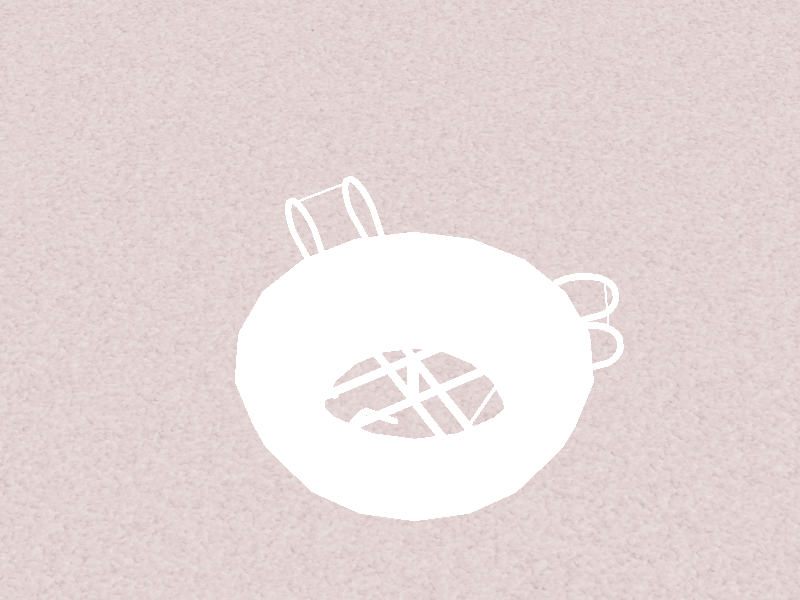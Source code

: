 
#version 3.5

global_settings {
    assumed_gamma 1
}
        
light_source {
    <200, 200, 200>*10000
    rgb 1.3
}
        
camera {
  location    <180.8014678955078, 314.4871826171875, 361.6029357910156>
  direction   y
  sky         z
  up          z
  right       (4/3)*x
  look_at     <0, 0, 0>
  angle       20
}
        
background {
    color rgb <0.60, 0.70, 0.95>
}
        
plane {
  z, -51.27180480957031

  texture {
    pigment {
      bozo
      color_map {
        [ 0.0 color rgb<0.356, 0.321, 0.274> ]
        [ 0.1 color rgb<0.611, 0.500, 0.500> ]
        [ 0.4 color rgb<0.745, 0.623, 0.623> ]
        [ 1.0 color rgb<0.837, 0.782, 0.745> ]
      }
      warp { turbulence 0.6 }
    }
    finish {
      diffuse 0.6
      ambient 0.1
      specular 0.2
      reflection {
        0.2, 0.6
        fresnel on
      }
      conserve_energy
    }
  }
}
        
#declare Mesh_Texture=
  texture{
    pigment{
      uv_mapping
      spiral2 8
      color_map {
        [0.5 color rgb 1 ]
        [0.5 color rgb <0,0,0.2> ]
      }
      scale 0.8
    }
    finish {
      specular 0.3
      roughness 0.01
    }
}
        
#declare Mesh=
mesh2 {
    vertex_vectors {
        1391,
        <42.41719055175781, 20.28818702697754, -0.08115734159946442>, <42.41719055175781, 20.28818702697754, -0.08115734159946442>, <39.69342803955078, 29.047279357910156, -0.08115851134061813>,
		<36.66994094848633, 35.288963317871094, -0.08115861564874649>, <34.27962875366211, 38.002952575683594, -0.08115711808204651>, <34.27962875366211, 38.002952575683594, -0.08115711808204651>,
		<39.894771575927734, 20.288185119628906, -14.38651180267334>, <39.894771575927734, 20.288185119628906, -14.38651180267334>, <37.335269927978516, 29.04728889465332, -13.45493221282959>,
		<34.4941291809082, 35.288970947265625, -12.42083740234375>, <32.247962951660156, 38.002960205078125, -11.603300094604492>, <32.247962951660156, 38.002960205078125, -11.603300094604492>,
		<32.631752014160156, 20.288188934326172, -26.96643829345703>, <32.631752014160156, 20.288188934326172, -26.96643829345703>, <30.545228958129883, 29.047290802001953, -25.21563720703125>,
		<28.229103088378906, 35.288970947265625, -23.272178649902344>, <26.398019790649414, 38.002960205078125, -21.73571014404297>, <26.398019790649414, 38.002960205078125, -21.73571014404297>,
		<21.50415802001953, 20.288190841674805, -36.3036003112793>, <21.50415802001953, 20.288190841674805, -36.3036003112793>, <21.50415802001953, 20.288190841674805, -36.3036003112793>,
		<20.142282485961914, 29.047298431396484, -33.94475173950195>, <18.63054084777832, 35.288978576660156, -31.326335906982422>, <17.435382843017578, 38.002967834472656, -29.256261825561523>,
		<17.435382843017578, 38.002967834472656, -29.256261825561523>, <17.435382843017578, 38.002967834472656, -29.256261825561523>, <7.854152202606201, 20.288192749023438, -41.27180480957031>,
		<7.854152202606201, 20.288192749023438, -41.27180480957031>, <7.381174564361572, 29.04729461669922, -38.589412689208984>, <6.856152534484863, 35.288978576660156, -35.61186218261719>,
		<6.4410810470581055, 38.00296401977539, -33.25785827636719>, <6.4410810470581055, 38.00296401977539, -33.25785827636719>, <-6.67188835144043, 20.288192749023438, -41.27180480957031>,
		<-6.67188835144043, 20.288192749023438, -41.27180480957031>, <-6.198910236358643, 29.04729461669922, -38.589412689208984>, <-5.673887252807617, 35.28897476196289, -35.61186218261719>,
		<-5.2588114738464355, 38.00296401977539, -33.25785827636719>, <-5.2588114738464355, 38.00296401977539, -33.25785827636719>, <-20.321889877319336, 20.288190841674805, -36.3036003112793>,
		<-20.321889877319336, 20.288190841674805, -36.3036003112793>, <-20.321889877319336, 20.288190841674805, -36.3036003112793>, <-18.96000862121582, 29.04729461669922, -33.94474792480469>,
		<-17.448265075683594, 35.288970947265625, -31.326337814331055>, <-16.253108978271484, 38.00296401977539, -29.256258010864258>, <-16.253108978271484, 38.00296401977539, -29.256258010864258>,
		<-16.253108978271484, 38.00296401977539, -29.256258010864258>, <-31.449478149414062, 20.288188934326172, -26.96644401550293>, <-31.449478149414062, 20.288188934326172, -26.96644401550293>,
		<-29.36295509338379, 29.047290802001953, -25.215639114379883>, <-27.046833038330078, 35.288970947265625, -23.272180557250977>, <-25.215742111206055, 38.002960205078125, -21.7357120513916>,
		<-25.215742111206055, 38.002960205078125, -21.7357120513916>, <-38.71249771118164, 20.288175582885742, -14.386515617370605>, <-38.71249771118164, 20.288175582885742, -14.386515617370605>,
		<-36.15299606323242, 29.047283172607422, -13.454936981201172>, <-33.31184768676758, 35.288963317871094, -12.420845985412598>, <-31.065685272216797, 38.002952575683594, -11.603307723999023>,
		<-31.065685272216797, 38.002952575683594, -11.603307723999023>, <-41.23491287231445, 20.28818130493164, -0.08115797489881516>, <-41.23491287231445, 20.28818130493164, -0.08115797489881516>,
		<-38.51115036010742, 29.047273635864258, -0.08115851134061813>, <-35.487667083740234, 35.28895950317383, -0.08115861564874649>, <-33.09735107421875, 38.00294494628906, -0.08115775138139725>,
		<-33.09735107421875, 38.00294494628906, -0.08115775138139725>, <28.459760665893555, 16.743980407714844, -0.08115700632333755>, <28.459760665893555, 16.743980407714844, -0.08115700632333755>,
		<-27.15406608581543, 16.743980407714844, -0.08115700632333755>, <-27.15406608581543, 16.743980407714844, -0.08115700632333755>, <-25.477108001708984, 16.74398422241211, -9.593293190002441>,
		<-25.477108001708984, 16.74398422241211, -9.593293190002441>, <-20.64848518371582, 16.743986129760742, -17.956708908081055>, <-20.64848518371582, 16.743986129760742, -17.956708908081055>,
		<-13.250609397888184, 16.743988037109375, -24.16426658630371>, <-13.250609397888184, 16.743988037109375, -24.16426658630371>, <-13.250609397888184, 16.743988037109375, -24.16426658630371>,
		<-4.175772666931152, 16.743993759155273, -27.46723747253418>, <-4.175772666931152, 16.743993759155273, -27.46723747253418>, <5.481468677520752, 16.743988037109375, -27.46723747253418>,
		<5.481468677520752, 16.743988037109375, -27.46723747253418>, <14.556304931640625, 16.74399185180664, -24.164262771606445>, <14.556304931640625, 16.74399185180664, -24.164262771606445>,
		<14.556304931640625, 16.74399185180664, -24.164262771606445>, <21.954181671142578, 16.743986129760742, -17.956701278686523>, <21.954181671142578, 16.743986129760742, -17.956701278686523>,
		<26.782798767089844, 16.74398422241211, -9.593282699584961>, <26.782798767089844, 16.74398422241211, -9.593282699584961>, <22.30748176574707, 39.376800537109375, -0.0811576396226883>,
		<22.30748176574707, 39.376800537109375, -0.0811576396226883>, <-21.001789093017578, 39.376800537109375, -0.0811576396226883>, <-21.001789093017578, 39.376800537109375, -0.0811576396226883>,
		<-19.695852279663086, 39.376800537109375, -7.489089012145996>, <-19.695852279663086, 39.376800537109375, -7.489089012145996>, <-15.935563087463379, 39.37680435180664, -14.002099990844727>,
		<-15.935563087463379, 39.37680435180664, -14.002099990844727>, <-10.174468994140625, 39.37680435180664, -18.83623504638672>, <-10.174468994140625, 39.37680435180664, -18.83623504638672>,
		<-10.174468994140625, 39.37680435180664, -18.83623504638672>, <-3.1074390411376953, 39.37680435180664, -21.408424377441406>, <-3.1074390411376953, 39.37680435180664, -21.408424377441406>,
		<4.413137912750244, 39.37680435180664, -21.408424377441406>, <4.413137912750244, 39.37680435180664, -21.408424377441406>, <11.480169296264648, 39.37680435180664, -18.836231231689453>,
		<11.480169296264648, 39.37680435180664, -18.836231231689453>, <11.480169296264648, 39.37680435180664, -18.836231231689453>, <17.24126434326172, 39.37680435180664, -14.002095222473145>,
		<17.24126434326172, 39.37680435180664, -14.002095222473145>, <21.001550674438477, 39.376800537109375, -7.489080905914307>, <21.001550674438477, 39.376800537109375, -7.489080905914307>,
		<34.4688606262207, 16.743330001831055, -0.08115700632333755>, <39.198020935058594, 17.431562423706055, -0.08115694671869278>, <39.198020935058594, 17.431562423706055, -0.08115694671869278>,
		<41.16994857788086, 18.166730880737305, -0.081156887114048>, <42.11940383911133, 18.85703468322754, -0.08115682750940323>, <33.0515251159668, 38.68300247192383, 0.10111624002456665>,
		<30.737165451049805, 39.36304473876953, -0.0811576396226883>, <30.737165451049805, 39.36304473876953, -0.0811576396226883>, <26.944425582885742, 39.3809928894043, -0.0811576396226883>,
		<25.32847785949707, 39.37333297729492, -0.0811576396226883>, <26.96387481689453, 39.369728088378906, -0.0811576396226883>, <32.42578887939453, 16.743331909179688, -11.668020248413086>,
		<36.8697395324707, 17.43156623840332, -13.28548812866211>, <36.8697395324707, 17.43156623840332, -13.28548812866211>, <38.72274398803711, 18.166728973388672, -13.959929466247559>,
		<39.61494445800781, 18.857027053833008, -14.284663200378418>, <31.093923568725586, 38.683006286621094, -11.000996589660645>, <28.91913604736328, 39.36304473876953, -10.391708374023438>,
		<28.91913604736328, 39.36304473876953, -10.391708374023438>, <25.355127334594727, 39.38099670410156, -9.094512939453125>, <23.836627960205078, 39.37333679199219, -8.541827201843262>,
		<25.3734073638916, 39.369728088378906, -9.101168632507324>, <26.542978286743164, 16.743335723876953, -21.85734748840332>, <30.165725708007812, 17.431570053100586, -24.897188186645508>,
		<30.165725708007812, 17.431570053100586, -24.897188186645508>, <31.67630958557129, 18.166738510131836, -26.16472053527832>, <31.67630958557129, 18.166738510131836, -26.16472053527832>,
		<32.40363311767578, 18.857036590576172, -26.7750186920166>, <25.457233428955078, 38.68301010131836, -20.76403045654297>, <25.457233428955078, 38.68301010131836, -20.76403045654297>,
		<23.684329986572266, 39.36305236816406, -19.458656311035156>, <23.684329986572266, 39.36305236816406, -19.458656311035156>, <20.7789249420166, 39.38100051879883, -17.020729064941406>,
		<19.54103660583496, 39.37333679199219, -15.982017517089844>, <20.793827056884766, 39.369728088378906, -17.033231735229492>, <17.529998779296875, 16.743337631225586, -29.420141220092773>,
		<19.894577026367188, 17.43157196044922, -33.51571273803711>, <20.880542755126953, 18.16674041748047, -35.22344970703125>, <20.880542755126953, 18.16674041748047, -35.22344970703125>,
		<20.880542755126953, 18.16674041748047, -35.22344970703125>, <21.355266571044922, 18.857038497924805, -36.04570388793945>, <21.355266571044922, 18.857038497924805, -36.04570388793945>,
		<16.821331024169922, 38.683013916015625, -28.010425567626953>, <16.821331024169922, 38.683013916015625, -28.010425567626953>, <15.664152145385742, 39.36305236816406, -26.18839454650879>,
		<13.767780303955078, 39.38100051879883, -22.903783798217773>, <12.959805488586426, 39.37334060668945, -21.504329681396484>, <13.777503967285156, 39.36973190307617, -22.920631408691406>,
		<6.473938941955566, 16.743343353271484, -33.4442253112793>, <7.295147895812988, 17.43157196044922, -38.10153579711914>, <7.637569427490234, 18.1667423248291, -40.04351043701172>,
		<7.637569427490234, 18.1667423248291, -40.04351043701172>, <7.802440166473389, 18.857040405273438, -40.978538513183594>, <6.227821350097656, 38.683013916015625, -31.86614227294922>,
		<5.825937747955322, 39.36305618286133, -29.769210815429688>, <5.167336463928223, 39.381004333496094, -26.03409194946289>, <4.886730670928955, 39.37334060668945, -24.442691802978516>,
		<5.17071533203125, 39.36973571777344, -26.05324935913086>, <-5.291674613952637, 16.74333953857422, -33.44422149658203>, <-6.112885475158691, 17.43157196044922, -38.10152816772461>,
		<-6.4553070068359375, 18.1667423248291, -40.04351043701172>, <-6.4553070068359375, 18.1667423248291, -40.04351043701172>, <-6.620177268981934, 18.857040405273438, -40.978538513183594>,
		<-5.045552730560303, 38.683013916015625, -31.86614227294922>, <-4.643668174743652, 39.36305236816406, -29.769210815429688>, <-3.9850645065307617, 39.381004333496094, -26.034090042114258>,
		<-3.704455852508545, 39.37334060668945, -24.442684173583984>, <-3.9884395599365234, 39.36973571777344, -26.05324363708496>, <-16.347726821899414, 16.743337631225586, -29.420143127441406>,
		<-18.71230697631836, 17.43157196044922, -33.51571273803711>, <-19.698274612426758, 18.16674041748047, -35.22345733642578>, <-19.698274612426758, 18.16674041748047, -35.22345733642578>,
		<-19.698274612426758, 18.16674041748047, -35.22345733642578>, <-20.172998428344727, 18.857032775878906, -36.04570770263672>, <-20.172998428344727, 18.857032775878906, -36.04570770263672>,
		<-15.639056205749512, 38.68301010131836, -28.01042366027832>, <-15.639056205749512, 38.68301010131836, -28.01042366027832>, <-14.481876373291016, 39.36305236816406, -26.18839454650879>,
		<-12.585505485534668, 39.38100051879883, -22.903783798217773>, <-11.7775297164917, 39.37334060668945, -21.504331588745117>, <-12.595229148864746, 39.36973190307617, -22.920629501342773>,
		<-25.360706329345703, 16.743335723876953, -21.85734748840332>, <-28.98345375061035, 17.431564331054688, -24.897188186645508>, <-28.98345375061035, 17.431564331054688, -24.897188186645508>,
		<-30.494037628173828, 18.166732788085938, -26.16472625732422>, <-30.494037628173828, 18.166732788085938, -26.16472625732422>, <-31.221363067626953, 18.857030868530273, -26.775020599365234>,
		<-24.27495574951172, 38.68300247192383, -20.764034271240234>, <-24.27495574951172, 38.68300247192383, -20.764034271240234>, <-22.50205421447754, 39.3630485534668, -19.45865821838379>,
		<-22.50205421447754, 39.3630485534668, -19.45865821838379>, <-19.59664535522461, 39.38100051879883, -17.02073097229004>, <-18.35875701904297, 39.37334060668945, -15.982016563415527>,
		<-19.61154556274414, 39.369728088378906, -17.033235549926758>, <-31.24351692199707, 16.743328094482422, -11.668025970458984>, <-35.687469482421875, 17.431560516357422, -13.285496711730957>,
		<-35.687469482421875, 17.431560516357422, -13.285496711730957>, <-37.54048156738281, 18.166725158691406, -13.959935188293457>, <-38.43267059326172, 18.857023239135742, -14.284666061401367>,
		<-29.911645889282227, 38.68300247192383, -11.001002311706543>, <-27.736860275268555, 39.36304473876953, -10.391711235046387>, <-27.736860275268555, 39.36304473876953, -10.391711235046387>,
		<-24.172849655151367, 39.38099670410156, -9.094517707824707>, <-22.654346466064453, 39.37333679199219, -8.541830062866211>, <-24.191118240356445, 39.369728088378906, -9.101171493530273>,
		<-33.28658676147461, 16.743330001831055, -0.08115700632333755>, <-38.0157470703125, 17.43155288696289, -0.08115694671869278>, <-38.0157470703125, 17.43155288696289, -0.08115694671869278>,
		<-39.98767852783203, 18.16672134399414, -0.081156887114048>, <-40.93712615966797, 18.857023239135742, -0.08115682750940323>, <-31.86924171447754, 38.6829948425293, -0.08115705847740173>,
		<-29.554880142211914, 39.363037109375, -0.0811576396226883>, <-29.554880142211914, 39.363037109375, -0.0811576396226883>, <-25.76213836669922, 39.3809928894043, -0.0811576396226883>,
		<-24.14618682861328, 39.37333297729492, -0.0811576396226883>, <-25.781593322753906, 39.369728088378906, -0.0811576396226883>, <-25.47710418701172, 16.743988037109375, 9.430977821350098>,
		<-25.47710418701172, 16.743988037109375, 9.430977821350098>, <-20.648483276367188, 16.743986129760742, 17.794391632080078>, <-20.648483276367188, 16.743986129760742, 17.794391632080078>,
		<-13.250608444213867, 16.74398422241211, 24.0019474029541>, <-13.250608444213867, 16.74398422241211, 24.0019474029541>, <-13.250608444213867, 16.74398422241211, 24.0019474029541>,
		<-4.175772190093994, 16.743988037109375, 27.304916381835938>, <-4.175772190093994, 16.743988037109375, 27.304916381835938>, <5.481468200683594, 16.74398422241211, 27.304916381835938>,
		<5.481468200683594, 16.74398422241211, 27.304916381835938>, <14.556303977966309, 16.743989944458008, 24.001943588256836>, <14.556303977966309, 16.743989944458008, 24.001943588256836>,
		<14.556303977966309, 16.743989944458008, 24.001943588256836>, <21.954179763793945, 16.743986129760742, 17.794384002685547>, <21.954179763793945, 16.743986129760742, 17.794384002685547>,
		<26.78279685974121, 16.743988037109375, 9.430967330932617>, <26.78279685974121, 16.743988037109375, 9.430967330932617>, <-19.695852279663086, 39.376800537109375, 7.326772212982178>,
		<-19.695852279663086, 39.376800537109375, 7.326772212982178>, <-15.935562133789062, 39.37679672241211, 13.839781761169434>, <-15.935562133789062, 39.37679672241211, 13.839781761169434>,
		<-10.174468040466309, 39.37679672241211, 18.673917770385742>, <-10.174468040466309, 39.37679672241211, 18.673917770385742>, <-10.174468040466309, 39.37679672241211, 18.673917770385742>,
		<-3.107438802719116, 39.37679672241211, 21.246103286743164>, <-3.107438802719116, 39.37679672241211, 21.246103286743164>, <4.413137435913086, 39.37679672241211, 21.246105194091797>,
		<4.413137435913086, 39.37679672241211, 21.246105194091797>, <11.480167388916016, 39.37679672241211, 18.673913955688477>, <11.480167388916016, 39.37679672241211, 18.673913955688477>,
		<11.480167388916016, 39.37679672241211, 18.673913955688477>, <17.241262435913086, 39.37679672241211, 13.839778900146484>, <17.241262435913086, 39.37679672241211, 13.839778900146484>,
		<21.001548767089844, 39.376800537109375, 7.3267645835876465>, <21.001548767089844, 39.376800537109375, 7.3267645835876465>, <33.05152130126953, 38.683006286621094, -0.26343098282814026>,
		<32.42578887939453, 16.743337631225586, 11.505705833435059>, <36.8697395324707, 17.431568145751953, 13.123173713684082>, <36.8697395324707, 17.431568145751953, 13.123173713684082>,
		<38.722740173339844, 18.166732788085938, 13.797615051269531>, <39.61494064331055, 18.857030868530273, 14.122347831726074>, <39.89476776123047, 20.288183212280273, 14.224197387695312>,
		<39.89476776123047, 20.288183212280273, 14.224197387695312>, <32.247962951660156, 38.00295639038086, 11.440984725952148>, <32.247962951660156, 38.00295639038086, 11.440984725952148>,
		<31.093921661376953, 38.68300247192383, 10.838679313659668>, <28.91913414001465, 39.36304473876953, 10.229391098022461>, <28.91913414001465, 39.36304473876953, 10.229391098022461>,
		<25.355125427246094, 39.3809928894043, 8.932195663452148>, <23.836626052856445, 39.37333297729492, 8.379510879516602>, <25.37340545654297, 39.36972427368164, 8.938851356506348>,
		<26.54297637939453, 16.74333381652832, 21.69502830505371>, <30.16572380065918, 17.43156623840332, 24.7348690032959>, <30.16572380065918, 17.43156623840332, 24.7348690032959>,
		<31.676305770874023, 18.16673469543457, 26.002403259277344>, <31.676305770874023, 18.16673469543457, 26.002403259277344>, <32.403629302978516, 18.857030868530273, 26.612699508666992>,
		<32.63174819946289, 20.288185119628906, 26.804121017456055>, <32.63174819946289, 20.288185119628906, 26.804121017456055>, <26.39801788330078, 38.002952575683594, 21.573389053344727>,
		<26.39801788330078, 38.002952575683594, 21.573389053344727>, <25.457231521606445, 38.68300247192383, 20.60171127319336>, <25.457231521606445, 38.68300247192383, 20.60171127319336>,
		<23.684328079223633, 39.36304473876953, 19.296337127685547>, <23.684328079223633, 39.36304473876953, 19.296337127685547>, <20.77892303466797, 39.3809928894043, 16.85841178894043>,
		<19.541034698486328, 39.373329162597656, 15.81969928741455>, <20.793825149536133, 39.369720458984375, 16.870912551879883>, <17.529996871948242, 16.743331909179688, 29.25782012939453>,
		<19.894577026367188, 17.431564331054688, 33.353389739990234>, <20.88054084777832, 18.166730880737305, 35.061126708984375>, <20.88054084777832, 18.166730880737305, 35.061126708984375>,
		<20.88054084777832, 18.166730880737305, 35.061126708984375>, <21.355266571044922, 18.85702896118164, 35.883384704589844>, <21.355266571044922, 18.85702896118164, 35.883384704589844>,
		<21.50415802001953, 20.28818130493164, 36.14128112792969>, <21.50415802001953, 20.28818130493164, 36.14128112792969>, <21.50415802001953, 20.28818130493164, 36.14128112792969>,
		<17.435382843017578, 38.002952575683594, 29.093942642211914>, <17.435382843017578, 38.002952575683594, 29.093942642211914>, <17.435382843017578, 38.002952575683594, 29.093942642211914>,
		<16.82132911682129, 38.68300247192383, 27.848102569580078>, <16.82132911682129, 38.68300247192383, 27.848102569580078>, <15.66415023803711, 39.363040924072266, 26.026073455810547>,
		<13.767779350280762, 39.3809928894043, 22.74146270751953>, <12.95980453491211, 39.373329162597656, 21.342010498046875>, <13.77750301361084, 39.36972427368164, 22.758310317993164>,
		<6.47393798828125, 16.743335723876953, 33.28190612792969>, <7.29514741897583, 17.431562423706055, 37.93921661376953>, <7.637568950653076, 18.166730880737305, 39.881187438964844>,
		<7.637568950653076, 18.166730880737305, 39.881187438964844>, <7.802439212799072, 18.857027053833008, 40.81621551513672>, <7.854151248931885, 20.28818130493164, 41.10947799682617>,
		<7.854151248931885, 20.28818130493164, 41.10947799682617>, <6.441080093383789, 38.002952575683594, 33.09553527832031>, <6.441080093383789, 38.002952575683594, 33.09553527832031>,
		<6.227820873260498, 38.68299865722656, 31.70382308959961>, <5.825937271118164, 39.363040924072266, 29.606889724731445>, <5.1673359870910645, 39.3809928894043, 25.87177085876465>,
		<4.886730670928955, 39.373329162597656, 24.280372619628906>, <5.17071533203125, 39.36972427368164, 25.890928268432617>, <-5.29167366027832, 16.743330001831055, 33.28190231323242>,
		<-6.112884998321533, 17.431562423706055, 37.939205169677734>, <-6.455306053161621, 18.166730880737305, 39.881187438964844>, <-6.455306053161621, 18.166730880737305, 39.881187438964844>,
		<-6.620176792144775, 18.857027053833008, 40.81621551513672>, <-6.671887397766113, 20.28818130493164, 41.10947799682617>, <-6.671887397766113, 20.28818130493164, 41.10947799682617>,
		<-5.258810997009277, 38.00294876098633, 33.095542907714844>, <-5.258810997009277, 38.00294876098633, 33.095542907714844>, <-5.045552730560303, 38.68299865722656, 31.70382308959961>,
		<-4.643667697906494, 39.363037109375, 29.606889724731445>, <-3.9850642681121826, 39.3809928894043, 25.871768951416016>, <-3.704455614089966, 39.373329162597656, 24.280363082885742>,
		<-3.9884393215179443, 39.36972427368164, 25.89092445373535>, <-16.347726821899414, 16.743331909179688, 29.257823944091797>, <-18.71230697631836, 17.431564331054688, 33.353389739990234>,
		<-19.698274612426758, 18.166730880737305, 35.06113052368164>, <-19.698274612426758, 18.166730880737305, 35.06113052368164>, <-19.698274612426758, 18.166730880737305, 35.06113052368164>,
		<-20.172998428344727, 18.857023239135742, 35.88338851928711>, <-20.172998428344727, 18.857023239135742, 35.88338851928711>, <-20.321889877319336, 20.28818130493164, 36.14127731323242>,
		<-20.321889877319336, 20.28818130493164, 36.14127731323242>, <-20.321889877319336, 20.28818130493164, 36.14127731323242>, <-16.25310707092285, 38.00294876098633, 29.09394073486328>,
		<-16.25310707092285, 38.00294876098633, 29.09394073486328>, <-16.25310707092285, 38.00294876098633, 29.09394073486328>, <-15.639054298400879, 38.68299865722656, 27.848102569580078>,
		<-15.639054298400879, 38.68299865722656, 27.848102569580078>, <-14.481874465942383, 39.363040924072266, 26.026073455810547>, <-12.585504531860352, 39.38098907470703, 22.741464614868164>,
		<-11.777527809143066, 39.373329162597656, 21.342012405395508>, <-12.59522819519043, 39.369720458984375, 22.758310317993164>, <-25.360702514648438, 16.74333381652832, 21.695030212402344>,
		<-28.983449935913086, 17.431560516357422, 24.7348690032959>, <-28.983449935913086, 17.431560516357422, 24.7348690032959>, <-30.494035720825195, 18.166728973388672, 26.00240707397461>,
		<-30.494035720825195, 18.166728973388672, 26.00240707397461>, <-31.22136116027832, 18.857027053833008, 26.612701416015625>, <-31.449474334716797, 20.288179397583008, 26.80412483215332>,
		<-31.449474334716797, 20.288179397583008, 26.80412483215332>, <-25.215740203857422, 38.00294876098633, 21.573394775390625>, <-25.215740203857422, 38.00294876098633, 21.573394775390625>,
		<-24.274953842163086, 38.6829948425293, 20.601715087890625>, <-24.274953842163086, 38.6829948425293, 20.601715087890625>, <-22.502052307128906, 39.363040924072266, 19.29633903503418>,
		<-22.502052307128906, 39.363040924072266, 19.29633903503418>, <-19.596643447875977, 39.3809928894043, 16.858413696289062>, <-18.358755111694336, 39.37333297729492, 15.81969928741455>,
		<-19.611543655395508, 39.369720458984375, 16.87091636657715>, <-31.243515014648438, 16.743331909179688, 11.50571060180664>, <-35.687469482421875, 17.431564331054688, 13.123181343078613>,
		<-35.687469482421875, 17.431564331054688, 13.123181343078613>, <-37.54047775268555, 18.16672706604004, 13.797619819641113>, <-38.43267059326172, 18.857025146484375, 14.122349739074707>,
		<-38.712493896484375, 20.288177490234375, 14.224200248718262>, <-38.712493896484375, 20.288177490234375, 14.224200248718262>, <-31.065683364868164, 38.00294876098633, 11.44099235534668>,
		<-31.065683364868164, 38.00294876098633, 11.44099235534668>, <-29.911643981933594, 38.68299865722656, 10.83868408203125>, <-27.736858367919922, 39.363040924072266, 10.229394912719727>,
		<-27.736858367919922, 39.363040924072266, 10.229394912719727>, <-24.1728458404541, 39.38099670410156, 8.932199478149414>, <-22.65434455871582, 39.37333297729492, 8.37951374053955>,
		<-24.191116333007812, 39.369728088378906, 8.938854217529297>, <37.33526611328125, 29.04728126525879, 13.29261589050293>, <34.49412536621094, 35.288963317871094, 12.258520126342773>,
		<30.545225143432617, 29.047277450561523, 25.053319931030273>, <28.229101181030273, 35.288963317871094, 23.1098575592041>, <20.14228057861328, 29.047279357910156, 33.782432556152344>,
		<18.630538940429688, 35.288963317871094, 31.164020538330078>, <7.381174087524414, 29.047279357910156, 38.42709732055664>, <6.856152057647705, 35.28895950317383, 35.449546813964844>,
		<-6.198909282684326, 29.047279357910156, 38.42709732055664>, <-5.673886775970459, 35.28895950317383, 35.449546813964844>, <-18.96000862121582, 29.04727554321289, 33.782432556152344>,
		<-17.44826316833496, 35.28895568847656, 31.16402244567871>, <-29.362951278686523, 29.047277450561523, 25.053321838378906>, <-27.046829223632812, 35.28895950317383, 23.109861373901367>,
		<-36.152992248535156, 29.04727554321289, 13.292618751525879>, <-33.31184387207031, 35.28895568847656, 12.258530616760254>, <20.72756576538086, 38.90510177612305, 24.135211944580078>,
		<21.521467208862305, 38.90510177612305, 24.135211944580078>, <21.521467208862305, 38.90510177612305, 24.135211944580078>, <21.521467208862305, 38.90510177612305, 24.135211944580078>,
		<21.415103912353516, 38.90510177612305, 23.738262176513672>, <21.415103912353516, 38.90510177612305, 23.738262176513672>, <21.124515533447266, 38.90510177612305, 23.44767189025879>,
		<21.124515533447266, 38.90510177612305, 23.44767189025879>, <20.72756576538086, 38.90510177612305, 23.341310501098633>, <20.72756576538086, 38.90510177612305, 23.341310501098633>,
		<20.330615997314453, 38.90510177612305, 23.44767189025879>, <20.330615997314453, 38.90510177612305, 23.44767189025879>, <20.040027618408203, 38.90510177612305, 23.738262176513672>,
		<20.040027618408203, 38.90510177612305, 23.738262176513672>, <19.933666229248047, 38.90510177612305, 24.135211944580078>, <19.933666229248047, 38.90510177612305, 24.135211944580078>,
		<20.040027618408203, 38.90510177612305, 24.532161712646484>, <20.040027618408203, 38.90510177612305, 24.532161712646484>, <20.330615997314453, 38.90510177612305, 24.822750091552734>,
		<20.330615997314453, 38.90510177612305, 24.822750091552734>, <20.72756576538086, 38.90510177612305, 24.92911148071289>, <20.72756576538086, 38.90510177612305, 24.92911148071289>,
		<21.124515533447266, 38.90510177612305, 24.822750091552734>, <21.124515533447266, 38.90510177612305, 24.822750091552734>, <21.415103912353516, 38.90510177612305, 24.532161712646484>,
		<21.415103912353516, 38.90510177612305, 24.532161712646484>, <21.521467208862305, 43.57636260986328, 24.135211944580078>, <21.521467208862305, 43.57636260986328, 24.135211944580078>,
		<21.521467208862305, 43.57636260986328, 24.135211944580078>, <21.415103912353516, 43.57636260986328, 23.738262176513672>, <21.415103912353516, 43.57636260986328, 23.738262176513672>,
		<21.124515533447266, 43.57636260986328, 23.447673797607422>, <21.124515533447266, 43.57636260986328, 23.447673797607422>, <20.72756576538086, 43.57636260986328, 23.341312408447266>,
		<20.72756576538086, 43.57636260986328, 23.341312408447266>, <20.330615997314453, 43.57636260986328, 23.447673797607422>, <20.330615997314453, 43.57636260986328, 23.447673797607422>,
		<20.040027618408203, 43.57636260986328, 23.738262176513672>, <20.040027618408203, 43.57636260986328, 23.738262176513672>, <19.933666229248047, 43.57636260986328, 24.135211944580078>,
		<19.933666229248047, 43.57636260986328, 24.135211944580078>, <20.040027618408203, 43.57636260986328, 24.532161712646484>, <20.040027618408203, 43.57636260986328, 24.532161712646484>,
		<20.330615997314453, 43.57636260986328, 24.822750091552734>, <20.330615997314453, 43.57636260986328, 24.822750091552734>, <20.72756576538086, 43.57636260986328, 24.92911148071289>,
		<20.72756576538086, 43.57636260986328, 24.92911148071289>, <21.124515533447266, 43.57636260986328, 24.822750091552734>, <21.124515533447266, 43.57636260986328, 24.822750091552734>,
		<21.415103912353516, 43.57636260986328, 24.532161712646484>, <21.415103912353516, 43.57636260986328, 24.532161712646484>, <20.72756576538086, 43.57636260986328, 24.135211944580078>,
		<-25.742765426635742, 38.301639556884766, -0.29157525300979614>, <-25.32002067565918, 38.109092712402344, -0.29157525300979614>, <-25.37665557861328, 38.1348876953125, -0.5238408446311951>,
		<-25.53139305114746, 38.20536804199219, -0.6938701868057251>, <-25.742765426635742, 38.301639556884766, -0.7561057209968567>, <-25.954137802124023, 38.397911071777344, -0.6938701868057251>,
		<-26.108875274658203, 38.468387603759766, -0.5238407850265503>, <-26.165512084960938, 38.49418640136719, -0.29157522320747375>, <-26.108875274658203, 38.468387603759766, -0.059310298413038254>,
		<-25.954137802124023, 38.39791488647461, 0.1107197180390358>, <-25.742765426635742, 38.30164337158203, 0.17295461893081665>, <-25.53139305114746, 38.20536804199219, 0.1107197031378746>,
		<-25.37665557861328, 38.134891510009766, -0.05931032821536064>, <-25.37665557861328, 38.134891510009766, -0.05931032821536064>, <0.5851362347602844, 72.60491180419922, -0.24573111534118652>,
		<0.5284990072250366, 72.63070678710938, -0.47799667716026306>, <0.37376296520233154, 72.70118713378906, -0.648026704788208>, <0.16238972544670105, 72.7974624633789, -0.7102622389793396>,
		<-0.048983532935380936, 72.89373016357422, -0.648026704788208>, <-0.20372019708156586, 72.9642105102539, -0.4779966473579407>, <-0.26035740971565247, 72.99000549316406, -0.24573171138763428>,
		<-0.20372019708156586, 72.9642105102539, -0.013466157019138336>, <-0.20372019708156586, 72.9642105102539, -0.013466157019138336>, <-0.048983532935380936, 72.89373016357422, 0.156563863158226>,
		<-0.048983532935380936, 72.89373016357422, 0.156563863158226>, <0.16238972544670105, 72.7974624633789, 0.21879875659942627>, <0.16238972544670105, 72.7974624633789, 0.21879875659942627>,
		<0.37376296520233154, 72.70118713378906, 0.15656384825706482>, <0.37376296520233154, 72.70118713378906, 0.15656384825706482>, <0.5284990072250366, 72.63070678710938, -0.013466184958815575>,
		<0.5284990072250366, 72.63070678710938, -0.013466184958815575>, <0.16238972544670105, 72.7974624633789, -0.24573110044002533>, <26.134246826171875, 38.301639556884766, -0.19742783904075623>,
		<25.711502075195312, 38.10909652709961, -0.19742785394191742>, <25.768136978149414, 38.13489532470703, 0.03483770787715912>, <25.922874450683594, 38.20536804199219, 0.20486710965633392>,
		<26.134246826171875, 38.30164337158203, 0.2671026587486267>, <26.34562110900879, 38.39791488647461, 0.20486712455749512>, <26.500356674194336, 38.46839141845703, 0.034837737679481506>,
		<26.55699348449707, 38.49418640136719, -0.19742782413959503>, <26.500356674194336, 38.46839141845703, -0.42969274520874023>, <26.34562110900879, 38.397911071777344, -0.599722146987915>,
		<26.134246826171875, 38.301639556884766, -0.6619576811790466>, <25.922874450683594, 38.20536804199219, -0.599722146987915>, <25.768136978149414, 38.134891510009766, -0.4296927750110626>,
		<25.768136978149414, 38.134891510009766, -0.4296927750110626>, <-0.19365257024765015, 72.73344421386719, -0.24326235055923462>, <-0.13701531291007996, 72.75923919677734, -0.01099679246544838>,
		<0.017720740288496017, 72.82971954345703, 0.15903259813785553>, <0.22909396886825562, 72.92598724365234, 0.22126814723014832>, <0.4404671788215637, 73.02226257324219, 0.15903261303901672>,
		<0.5952038168907166, 73.09273529052734, -0.010996764525771141>, <0.6518409848213196, 73.11853790283203, -0.24326232075691223>, <0.5952037572860718, 73.09274291992188, -0.47552725672721863>,
		<0.5952037572860718, 73.09274291992188, -0.47552725672721863>, <0.44046705961227417, 73.02226257324219, -0.6455572843551636>, <0.44046705961227417, 73.02226257324219, -0.6455572843551636>,
		<0.22909381985664368, 72.92598724365234, -0.7077928185462952>, <0.22909381985664368, 72.92598724365234, -0.7077928185462952>, <0.017720602452754974, 72.82971954345703, -0.6455572843551636>,
		<0.017720602452754974, 72.82971954345703, -0.6455572843551636>, <-0.13701534271240234, 72.75923919677734, -0.475527286529541>, <-0.13701534271240234, 72.75923919677734, -0.475527286529541>,
		<0.22909389436244965, 72.92598724365234, -0.24326233565807343>, <41.552040100097656, 2.33939266204834, -15.554959297180176>, <41.552040100097656, 2.33939266204834, -15.554959297180176>,
		<41.552040100097656, 2.33939266204834, -15.554959297180176>, <34.06307601928711, 2.339390993118286, -28.52622413635254>, <34.06307601928711, 2.339390993118286, -28.52622413635254>,
		<34.06307601928711, 2.339390993118286, -28.52622413635254>, <41.552040100097656, 2.747880697250366, -15.554959297180176>, <41.552040100097656, 2.747880697250366, -15.554959297180176>,
		<41.552040100097656, 2.747880697250366, -15.554959297180176>, <34.06307601928711, 2.7478792667388916, -28.52622413635254>, <34.06307601928711, 2.7478792667388916, -28.52622413635254>,
		<34.06307601928711, 2.7478792667388916, -28.52622413635254>, <41.905799865722656, 2.33939266204834, -15.759203910827637>, <41.905799865722656, 2.33939266204834, -15.759203910827637>,
		<41.905799865722656, 2.33939266204834, -15.759203910827637>, <34.416839599609375, 2.3393912315368652, -28.730466842651367>, <34.416839599609375, 2.3393912315368652, -28.730466842651367>,
		<34.416839599609375, 2.3393912315368652, -28.730466842651367>, <41.905799865722656, 2.747880697250366, -15.759203910827637>, <41.905799865722656, 2.747880697250366, -15.759203910827637>,
		<41.905799865722656, 2.747880697250366, -15.759203910827637>, <34.416839599609375, 2.7478792667388916, -28.730466842651367>, <34.416839599609375, 2.7478792667388916, -28.730466842651367>,
		<34.416839599609375, 2.7478792667388916, -28.730466842651367>, <14.876399040222168, 17.75479507446289, -17.903589248657227>, <14.885425567626953, 17.397783279418945, -17.00878143310547>,
		<14.120593070983887, 16.820131301879883, -16.910980224609375>, <13.638874053955078, 16.820131301879883, -17.745346069335938>, <14.105986595153809, 17.397785186767578, -18.358808517456055>,
		<25.185379028320312, 3.073129177093506, -23.855484008789062>, <25.185379028320312, 3.073129177093506, -23.855484008789062>, <25.261369705200195, 2.637861728668213, -22.99933624267578>,
		<25.261369705200195, 2.637861728668213, -22.99933624267578>, <24.60488510131836, 1.9335869550704956, -22.964092254638672>, <24.60488510131836, 1.9335869550704956, -22.964092254638672>,
		<24.123165130615234, 1.9335871934890747, -23.7984561920166>, <24.123165130615234, 1.9335871934890747, -23.7984561920166>, <24.481929779052734, 2.637862205505371, -24.349367141723633>,
		<24.481929779052734, 2.637862205505371, -24.349367141723633>, <26.800905227661133, 2.0667102336883545, -24.788209915161133>, <27.006271362304688, 1.5419549942016602, -24.006757736206055>,
		<26.559118270874023, 0.692869246006012, -24.092370986938477>, <26.0773983001709, 0.6928694844245911, -24.926733016967773>, <26.226831436157227, 1.5419503450393677, -25.356786727905273>,
		<28.82373046875, 1.4152464866638184, -25.95608901977539>, <29.146055221557617, 0.8543228507041931, -25.242162704467773>, <28.88814926147461, -0.05327021703124046, -25.43703842163086>,
		<28.406429290771484, -0.05326998978853226, -26.271400451660156>, <28.366615295410156, 0.8543232083320618, -26.592191696166992>, <30.9611873626709, 1.404718279838562, -27.19015121459961>,
		<31.411211013793945, 0.8427214622497559, -26.549951553344727>, <31.359922409057617, -0.06661109626293182, -26.864116668701172>, <30.878202438354492, -0.06661087274551392, -27.6984806060791>,
		<30.631771087646484, 0.8427218198776245, -27.899980545043945>, <32.75947570800781, 1.9344836473464966, -28.2283935546875>, <33.34135818481445, 1.4134719371795654, -27.664323806762695>,
		<33.50342559814453, 0.5704489946365356, -28.101669311523438>, <33.021705627441406, 0.5704492330551147, -28.936033248901367>, <32.561920166015625, 1.413472294807434, -29.01435089111328>,
		<34.1884651184082, 2.9566144943237305, -29.05341911315918>, <34.1884651184082, 2.9566144943237305, -29.05341911315918>, <34.89358139038086, 2.5229594707489014, -28.56049919128418>,
		<34.89358139038086, 2.5229594707489014, -28.56049919128418>, <35.25503921508789, 1.8212839365005493, -29.112964630126953>, <35.25503921508789, 1.8212839365005493, -29.112964630126953>,
		<34.773319244384766, 1.8212841749191284, -29.947328567504883>, <34.773319244384766, 1.8212841749191284, -29.947328567504883>, <34.114139556884766, 2.5229599475860596, -29.9105281829834>,
		<34.114139556884766, 2.5229599475860596, -29.9105281829834>, <35.14579772949219, 4.195939064025879, -29.606136322021484>, <35.94657897949219, 3.887080669403076, -29.16844940185547>,
		<36.462833404541016, 3.3873298168182373, -29.810283660888672>, <35.98111343383789, 3.3873300552368164, -30.6446475982666>, <35.16714096069336, 3.8870809078216553, -30.518478393554688>,
		<35.669857025146484, 5.53153657913208, -29.90870475769043>, <36.53080368041992, 5.37460994720459, -29.50575065612793>, <37.14439010620117, 5.12070369720459, -30.203784942626953>,
		<36.66267013549805, 5.12070369720459, -31.03814697265625>, <35.75136184692383, 5.37460994720459, -30.855777740478516>, <35.905635833740234, 7.523353576660156, -30.044828414916992>,
		<36.78574752807617, 7.5301690101623535, -29.652942657470703>, <37.430355072021484, 7.541191101074219, -30.368885040283203>, <36.94863510131836, 7.541191101074219, -31.203248977661133>,
		<36.00630569458008, 7.530169486999512, -31.002971649169922>, <35.68746566772461, 9.08289909362793, -29.918869018554688>, <36.54550552368164, 9.251009941101074, -29.514238357543945>,
		<37.15439987182617, 9.52302360534668, -30.20956039428711>, <36.67267990112305, 9.523018836975098, -31.04392433166504>, <35.76606369018555, 9.251009941101074, -30.864267349243164>,
		<34.8935432434082, 11.033562660217285, -29.46049690246582>, <35.675716400146484, 11.373167037963867, -29.012065887451172>, <36.1618537902832, 11.922662734985352, -29.636516571044922>,
		<35.68013381958008, 11.922657012939453, -30.47087860107422>, <34.89627456665039, 11.373167991638184, -30.362092971801758>, <33.80464553833008, 12.148924827575684, -28.83182144165039>,
		<33.80464553833008, 12.148924827575684, -28.83182144165039>, <34.45064163208008, 12.631752967834473, -28.30476951599121>, <34.45064163208008, 12.631752967834473, -28.30476951599121>,
		<34.71644973754883, 13.412983894348145, -28.80200958251953>, <34.71644973754883, 13.412983894348145, -28.80200958251953>, <34.2347297668457, 13.412983894348145, -29.636371612548828>,
		<34.2347297668457, 13.412983894348145, -29.636371612548828>, <33.67120361328125, 12.631753921508789, -29.654796600341797>, <33.67120361328125, 12.631753921508789, -29.654796600341797>,
		<21.71982192993164, 17.580209732055664, -21.854642868041992>, <22.28782081604004, 18.10776138305664, -21.282556533813477>, <22.427419662475586, 18.96136474609375, -21.706932067871094>,
		<21.94569969177246, 18.96136474609375, -22.541296005249023>, <21.508380889892578, 18.10776138305664, -22.632583618164062>, <22.646406173706055, 17.75479507446289, -4.445541858673096>,
		<22.65543556213379, 17.397785186767578, -3.5507335662841797>, <21.890600204467773, 16.820133209228516, -3.4529335498809814>, <21.40888214111328, 16.820133209228516, -4.28729772567749>,
		<21.875995635986328, 17.397785186767578, -4.900761604309082>, <32.955387115478516, 3.0731256008148193, -10.39743709564209>, <32.955387115478516, 3.0731256008148193, -10.39743709564209>,
		<33.031375885009766, 2.6378581523895264, -9.541290283203125>, <33.031375885009766, 2.6378581523895264, -9.541290283203125>, <32.37489318847656, 1.9335832595825195, -9.5060453414917>,
		<32.37489318847656, 1.9335832595825195, -9.5060453414917>, <31.89317512512207, 1.9335834980010986, -10.340409278869629>, <31.89317512512207, 1.9335834980010986, -10.340409278869629>,
		<32.25193786621094, 2.6378583908081055, -10.891319274902344>, <32.25193786621094, 2.6378583908081055, -10.891319274902344>, <34.5709114074707, 2.066711664199829, -11.330161094665527>,
		<34.77627944946289, 1.541951298713684, -10.548710823059082>, <34.32912826538086, 0.6928655505180359, -10.634323120117188>, <33.847408294677734, 0.692865788936615, -11.468687057495117>,
		<33.99684143066406, 1.5419516563415527, -11.898738861083984>, <36.5937385559082, 1.415247917175293, -12.498042106628418>, <36.91606521606445, 0.8543242812156677, -11.7841157913208>,
		<36.65815734863281, -0.05326881632208824, -11.97899055480957>, <36.17643737792969, -0.053268589079380035, -12.8133544921875>, <36.13662338256836, 0.8543246388435364, -13.13414478302002>,
		<38.731197357177734, 1.4047197103500366, -13.73210334777832>, <39.18122100830078, 0.8427228331565857, -13.091904640197754>, <39.12993240356445, -0.0666097030043602, -13.406070709228516>,
		<38.64821243286133, -0.0666094720363617, -14.240434646606445>, <38.40177917480469, 0.8427231907844543, -14.441933631896973>, <40.52948760986328, 1.9344849586486816, -14.770346641540527>,
		<41.111366271972656, 1.4134732484817505, -14.206275939941406>, <41.27342987060547, 0.5704504251480103, -14.643622398376465>, <40.791709899902344, 0.5704506635665894, -15.477985382080078>,
		<40.33192443847656, 1.4134736061096191, -15.556304931640625>, <41.958473205566406, 2.956615924835205, -15.595373153686523>, <41.958473205566406, 2.956615924835205, -15.595373153686523>,
		<42.66358947753906, 2.522960901260376, -15.102452278137207>, <42.66358947753906, 2.522960901260376, -15.102452278137207>, <43.025047302246094, 1.821285367012024, -15.65491771697998>,
		<43.025047302246094, 1.821285367012024, -15.65491771697998>, <42.54332733154297, 1.821285605430603, -16.489282608032227>, <42.54332733154297, 1.821285605430603, -16.489282608032227>,
		<41.88414764404297, 2.522961139678955, -16.45248031616211>, <41.88414764404297, 2.522961139678955, -16.45248031616211>, <42.915809631347656, 4.1959404945373535, -16.148090362548828>,
		<43.71658706665039, 3.887082099914551, -15.710402488708496>, <44.23284149169922, 3.387331247329712, -16.352237701416016>, <43.751121520996094, 3.38732647895813, -17.186601638793945>,
		<42.9371452331543, 3.88708233833313, -17.0604305267334>, <43.43986892700195, 5.5315327644348145, -16.45065689086914>, <44.30080795288086, 5.374606132507324, -16.04770278930664>,
		<44.91440200805664, 5.120699882507324, -16.745737075805664>, <44.432682037353516, 5.120700359344482, -17.580101013183594>, <43.52136993408203, 5.374606609344482, -17.39773178100586>,
		<43.67564010620117, 7.523349761962891, -16.586782455444336>, <44.55575180053711, 7.530165195465088, -16.194896697998047>, <45.20036697387695, 7.541187286376953, -16.910839080810547>,
		<44.71864700317383, 7.541187763214111, -17.745203018188477>, <43.77631378173828, 7.530165672302246, -17.544925689697266>, <43.45747756958008, 9.082895278930664, -16.46082305908203>,
		<44.315513610839844, 9.251006126403809, -16.05619239807129>, <44.92440414428711, 9.523019790649414, -16.751514434814453>, <44.442684173583984, 9.523019790649414, -17.585878372192383>,
		<43.536075592041016, 9.251007080078125, -17.406219482421875>, <42.66354751586914, 11.03355884552002, -16.00244903564453>, <43.44572067260742, 11.373164176940918, -15.554018020629883>,
		<43.931861877441406, 11.922658920288086, -16.178468704223633>, <43.45014190673828, 11.922658920288086, -17.012832641601562>, <42.666282653808594, 11.373164176940918, -16.9040470123291>,
		<41.57465362548828, 12.148921012878418, -15.373775482177734>, <41.57465362548828, 12.148921012878418, -15.373775482177734>, <42.22064971923828, 12.631750106811523, -14.846722602844238>,
		<42.22064971923828, 12.631750106811523, -14.846722602844238>, <42.486454010009766, 13.412980079650879, -15.343961715698242>, <42.486454010009766, 13.412980079650879, -15.343961715698242>,
		<42.00473403930664, 13.412980079650879, -16.178325653076172>, <42.00473403930664, 13.412980079650879, -16.178325653076172>, <41.44120788574219, 12.631750106811523, -16.19675064086914>,
		<41.44120788574219, 12.631750106811523, -16.19675064086914>, <29.489830017089844, 17.580211639404297, -8.396595001220703>, <30.05782699584961, 18.107763290405273, -7.824510097503662>,
		<30.197429656982422, 18.96136474609375, -8.248886108398438>, <29.715709686279297, 18.961366653442383, -9.08324909210205>, <29.27838706970215, 18.107763290405273, -9.174537658691406>,
		<-33.81924057006836, 2.339390993118286, -28.184858322143555>, <-33.81924057006836, 2.339390993118286, -28.184858322143555>, <-33.81924057006836, 2.339390993118286, -28.184858322143555>,
		<-41.30820083618164, 2.3393924236297607, -15.213592529296875>, <-41.30820083618164, 2.3393924236297607, -15.213592529296875>, <-41.30820083618164, 2.3393924236297607, -15.213592529296875>,
		<-33.81924057006836, 2.7478790283203125, -28.184858322143555>, <-33.81924057006836, 2.7478790283203125, -28.184858322143555>, <-33.81924057006836, 2.7478790283203125, -28.184858322143555>,
		<-41.30820083618164, 2.747880697250366, -15.213592529296875>, <-41.30820083618164, 2.747880697250366, -15.213592529296875>, <-41.30820083618164, 2.747880697250366, -15.213592529296875>,
		<-34.17300033569336, 2.339390993118286, -28.389101028442383>, <-34.17300033569336, 2.339390993118286, -28.389101028442383>, <-34.17300033569336, 2.339390993118286, -28.389101028442383>,
		<-41.66196060180664, 2.3393874168395996, -15.41783618927002>, <-41.66196060180664, 2.3393874168395996, -15.41783618927002>, <-41.66196060180664, 2.3393874168395996, -15.41783618927002>,
		<-34.17300033569336, 2.7478790283203125, -28.389101028442383>, <-34.17300033569336, 2.7478790283203125, -28.389101028442383>, <-34.17300033569336, 2.7478790283203125, -28.389101028442383>,
		<-41.66196060180664, 2.747875690460205, -15.41783618927002>, <-41.66196060180664, 2.747875690460205, -15.41783618927002>, <-41.66196060180664, 2.747875690460205, -15.41783618927002>,
		<-22.515390396118164, 17.754791259765625, -3.9087581634521484>, <-21.744979858398438, 17.397781372070312, -4.363979816436768>, <-21.277864456176758, 16.820133209228516, -3.7505149841308594>,
		<-21.759586334228516, 16.820133209228516, -2.916152000427246>, <-22.524417877197266, 17.397785186767578, -3.013951301574707>, <-32.82437515258789, 3.0731253623962402, -9.860650062561035>,
		<-32.82437515258789, 3.0731253623962402, -9.860650062561035>, <-32.12092208862305, 2.6378583908081055, -10.354532241821289>, <-32.12092208862305, 2.6378583908081055, -10.354532241821289>,
		<-31.76215934753418, 1.933583378791809, -9.80362319946289>, <-31.76215934753418, 1.933583378791809, -9.80362319946289>, <-32.24387741088867, 1.93358314037323, -8.969259262084961>,
		<-32.24387741088867, 1.93358314037323, -8.969259262084961>, <-32.90036392211914, 2.6378579139709473, -9.00450325012207>, <-32.90036392211914, 2.6378579139709473, -9.00450325012207>,
		<-34.43989944458008, 2.06671142578125, -10.793374061584473>, <-33.86582565307617, 1.5419515371322632, -11.36195182800293>, <-33.716392517089844, 0.6928656101226807, -10.931900024414062>,
		<-34.19811248779297, 0.6928653717041016, -10.097536087036133>, <-34.645263671875, 1.5419511795043945, -10.011922836303711>, <-36.46272659301758, 1.4152477979660034, -11.96125316619873>,
		<-36.005611419677734, 0.854324460029602, -12.597356796264648>, <-36.04542541503906, -0.053268734365701675, -12.276566505432129>, <-36.52714538574219, -0.05326896533370018, -11.4422025680542>,
		<-36.78504943847656, 0.8543241024017334, -11.24732780456543>, <-38.600181579589844, 1.404719591140747, -13.195314407348633>, <-38.27076721191406, 0.8427230715751648, -13.905144691467285>,
		<-38.51719665527344, -0.06660962104797363, -13.703645706176758>, <-38.99891662597656, -0.06660984456539154, -12.869281768798828>, <-39.05020523071289, 0.8427227139472961, -12.555115699768066>,
		<-40.39847183227539, 1.934484839439392, -14.233556747436523>, <-40.2009162902832, 1.4134734869003296, -15.019515037536621>, <-40.660701751708984, 0.570450484752655, -14.94119644165039>,
		<-41.14242172241211, 0.5704502463340759, -14.106832504272461>, <-40.98035430908203, 1.413473129272461, -13.669486045837402>, <-41.82746124267578, 2.956610679626465, -15.05858325958252>,
		<-41.82746124267578, 2.956610679626465, -15.05858325958252>, <-41.753135681152344, 2.522955894470215, -15.915691375732422>, <-41.753135681152344, 2.522955894470215, -15.915691375732422>,
		<-42.412315368652344, 1.8212803602218628, -15.952491760253906>, <-42.412315368652344, 1.8212803602218628, -15.952491760253906>, <-42.89403533935547, 1.8212801218032837, -15.118127822875977>,
		<-42.89403533935547, 1.8212801218032837, -15.118127822875977>, <-42.53257369995117, 2.522960662841797, -14.565662384033203>, <-42.53257369995117, 2.522960662841797, -14.565662384033203>,
		<-42.784793853759766, 4.195935249328613, -15.611299514770508>, <-42.80613327026367, 3.8870770931243896, -16.52364158630371>, <-43.62010955810547, 3.387326240539551, -16.649810791015625>,
		<-44.101829528808594, 3.3873260021209717, -15.815446853637695>, <-43.585575103759766, 3.8870768547058105, -15.173611640930176>, <-43.30885696411133, 5.5315327644348145, -15.913866996765137>,
		<-43.390357971191406, 5.374606132507324, -16.86094093322754>, <-44.30167007446289, 5.120699882507324, -17.043310165405273>, <-44.783390045166016, 5.120699882507324, -16.208946228027344>,
		<-44.1697998046875, 5.374606132507324, -15.510912895202637>, <-43.54463195800781, 7.523349761962891, -16.049991607666016>, <-43.645301818847656, 7.530165672302246, -17.008134841918945>,
		<-44.5876350402832, 7.541187286376953, -17.208412170410156>, <-45.06935501098633, 7.541187286376953, -16.374048233032227>, <-44.42474365234375, 7.530165195465088, -15.65810489654541>,
		<-43.32646179199219, 9.082895278930664, -15.924032211303711>, <-43.40506362915039, 9.251006126403809, -16.869428634643555>, <-44.311676025390625, 9.523019790649414, -17.04908561706543>,
		<-44.79339599609375, 9.523019790649414, -16.214723587036133>, <-44.18449783325195, 9.251006126403809, -15.519400596618652>, <-42.53253936767578, 11.03355884552002, -15.465659141540527>,
		<-42.53527069091797, 11.373164176940918, -16.36725616455078>, <-43.319129943847656, 11.922658920288086, -16.476041793823242>, <-43.80084991455078, 11.922658920288086, -15.641677856445312>,
		<-43.3147087097168, 11.373163223266602, -15.017227172851562>, <-41.443641662597656, 12.148921012878418, -14.83698558807373>, <-41.443641662597656, 12.148921012878418, -14.83698558807373>,
		<-41.31019973754883, 12.631750106811523, -15.659960746765137>, <-41.31019973754883, 12.631750106811523, -15.659960746765137>, <-41.873722076416016, 13.412980079650879, -15.641534805297852>,
		<-41.873722076416016, 13.412980079650879, -15.641534805297852>, <-42.35544204711914, 13.412980079650879, -14.807171821594238>, <-42.35544204711914, 13.412980079650879, -14.807171821594238>,
		<-42.089637756347656, 12.631749153137207, -14.309931755065918>, <-42.089637756347656, 12.631749153137207, -14.309931755065918>, <-29.358814239501953, 17.580209732055664, -7.859809398651123>,
		<-29.14737319946289, 18.107763290405273, -8.637752532958984>, <-29.58469581604004, 18.961366653442383, -8.546463966369629>, <-30.066415786743164, 18.96136474609375, -7.712100028991699>,
		<-29.92681312561035, 18.107763290405273, -7.287724494934082>, <-14.74538803100586, 17.75479507446289, -17.36680793762207>, <-13.974974632263184, 17.397785186767578, -17.82202911376953>,
		<-13.507861137390137, 16.820131301879883, -17.20856285095215>, <-13.989582061767578, 16.820131301879883, -16.37420082092285>, <-14.754413604736328, 17.397783279418945, -16.472000122070312>,
		<-25.05436897277832, 3.073129177093506, -23.31869888305664>, <-25.05436897277832, 3.073129177093506, -23.31869888305664>, <-24.350919723510742, 2.637861967086792, -23.81258201599121>,
		<-24.350919723510742, 2.637861967086792, -23.81258201599121>, <-23.992155075073242, 1.9335870742797852, -23.26167106628418>, <-23.992155075073242, 1.9335870742797852, -23.26167106628418>,
		<-24.473875045776367, 1.933586835861206, -22.42730712890625>, <-24.473875045776367, 1.933586835861206, -22.42730712890625>, <-25.13035774230957, 2.637861490249634, -22.46255111694336>,
		<-25.13035774230957, 2.637861490249634, -22.46255111694336>, <-26.66989517211914, 2.0667102336883545, -24.25142478942871>, <-26.095823287963867, 1.5419501066207886, -24.82000160217285>,
		<-25.946388244628906, 0.6928693056106567, -24.38994789123535>, <-26.42810821533203, 0.6928690671920776, -23.555583953857422>, <-26.875259399414062, 1.5419548749923706, -23.469970703125>,
		<-28.69272232055664, 1.4152463674545288, -25.419301986694336>, <-28.235607147216797, 0.8543230891227722, -26.05540657043457>, <-28.275419235229492, -0.0532701350748539, -25.734615325927734>,
		<-28.757139205932617, -0.0532703623175621, -24.900251388549805>, <-29.015047073364258, 0.8543227314949036, -24.70537757873535>, <-30.83017921447754, 1.4047181606292725, -26.653362274169922>,
		<-30.500762939453125, 0.8427216410636902, -27.36319351196289>, <-30.747194290161133, -0.06661101430654526, -27.16169548034668>, <-31.228914260864258, -0.06661124527454376, -26.32733154296875>,
		<-31.280200958251953, 0.8427212834358215, -26.013164520263672>, <-32.62846755981445, 1.9344834089279175, -27.691606521606445>, <-32.430912017822266, 1.413472056388855, -28.477563858032227>,
		<-32.89069747924805, 0.5704491138458252, -28.39924430847168>, <-33.37241744995117, 0.5704488754272461, -27.564882278442383>, <-33.210350036621094, 1.4134716987609863, -27.127534866333008>,
		<-34.057456970214844, 2.9566144943237305, -28.516632080078125>, <-34.057456970214844, 2.9566144943237305, -28.516632080078125>, <-33.983131408691406, 2.5229597091674805, -29.37373924255371>,
		<-33.983131408691406, 2.5229597091674805, -29.37373924255371>, <-34.642311096191406, 1.8212840557098389, -29.410539627075195>, <-34.642311096191406, 1.8212840557098389, -29.410539627075195>,
		<-35.12403106689453, 1.8212838172912598, -28.5761775970459>, <-35.12403106689453, 1.8212838172912598, -28.5761775970459>, <-34.762569427490234, 2.5229592323303223, -28.023710250854492>,
		<-34.762569427490234, 2.5229592323303223, -28.023710250854492>, <-35.014793395996094, 4.195939064025879, -29.06934928894043>, <-35.0361328125, 3.8870809078216553, -29.981689453125>,
		<-35.85010528564453, 3.3873298168182373, -30.107858657836914>, <-36.331825256347656, 3.3873298168182373, -29.273494720458984>, <-35.81557083129883, 3.887080430984497, -28.63166046142578>,
		<-35.53885269165039, 5.531536102294922, -29.371915817260742>, <-35.62035369873047, 5.37460994720459, -30.318988800048828>, <-36.53166580200195, 5.12070369720459, -30.501358032226562>,
		<-37.01338195800781, 5.12070369720459, -29.666994094848633>, <-36.39979553222656, 5.374609470367432, -28.968961715698242>, <-35.774627685546875, 7.523353099822998, -29.508039474487305>,
		<-35.875301361083984, 7.5301690101623535, -30.466182708740234>, <-36.817626953125, 7.5411858558654785, -30.666460037231445>, <-37.299346923828125, 7.5411858558654785, -29.832096099853516>,
		<-36.65473937988281, 7.5301690101623535, -29.116153717041016>, <-35.55645751953125, 9.08289909362793, -29.382080078125>, <-35.63505554199219, 9.251005172729492, -30.327478408813477>,
		<-36.54167175292969, 9.523018836975098, -30.50713539123535>, <-37.02339172363281, 9.523018836975098, -29.672771453857422>, <-36.41449737548828, 9.251009941101074, -28.977449417114258>,
		<-34.76253128051758, 11.033562660217285, -28.923707962036133>, <-34.76526641845703, 11.373162269592285, -29.82530403137207>, <-35.549129486083984, 11.922657012939453, -29.934091567993164>,
		<-36.030845642089844, 11.922657012939453, -29.099727630615234>, <-35.544708251953125, 11.373167037963867, -28.475276947021484>, <-33.67363739013672, 12.148924827575684, -28.295034408569336>,
		<-33.67363739013672, 12.148924827575684, -28.295034408569336>, <-33.54019546508789, 12.631753921508789, -29.118009567260742>, <-33.54019546508789, 12.631753921508789, -29.118009567260742>,
		<-34.10371780395508, 13.412978172302246, -29.09958267211914>, <-34.10371780395508, 13.412978172302246, -29.09958267211914>, <-34.5854377746582, 13.412982940673828, -28.265220642089844>,
		<-34.5854377746582, 13.412982940673828, -28.265220642089844>, <-34.31963348388672, 12.631752967834473, -27.767980575561523>, <-34.31963348388672, 12.631752967834473, -27.767980575561523>,
		<-21.588809967041016, 17.580209732055664, -21.31785774230957>, <-21.377368927001953, 18.10776138305664, -22.095800399780273>, <-21.8146915435791, 18.96136474609375, -22.0045108795166>,
		<-22.296411514282227, 18.96136474609375, -21.170146942138672>, <-22.156808853149414, 18.10776138305664, -20.745773315429688>, <-7.071420669555664, 2.339381456375122, 43.4035530090332>,
		<-7.071420669555664, 2.339381456375122, 43.4035530090332>, <-7.071420669555664, 2.339381456375122, 43.4035530090332>, <7.906505584716797, 2.339381456375122, 43.4035530090332>,
		<7.906505584716797, 2.339381456375122, 43.4035530090332>, <7.906505584716797, 2.339381456375122, 43.4035530090332>, <-7.071420669555664, 2.7478697299957275, 43.4035530090332>,
		<-7.071420669555664, 2.7478697299957275, 43.4035530090332>, <-7.071420669555664, 2.7478697299957275, 43.4035530090332>, <7.906505584716797, 2.7478697299957275, 43.4035530090332>,
		<7.906505584716797, 2.7478697299957275, 43.4035530090332>, <7.906505584716797, 2.7478697299957275, 43.4035530090332>, <-7.071420669555664, 2.339381456375122, 43.81203842163086>,
		<-7.071420669555664, 2.339381456375122, 43.81203842163086>, <-7.071420669555664, 2.339381456375122, 43.81203842163086>, <7.906505584716797, 2.339381456375122, 43.81203842163086>,
		<7.906505584716797, 2.339381456375122, 43.81203842163086>, <7.906505584716797, 2.339381456375122, 43.81203842163086>, <-7.071420669555664, 2.7478694915771484, 43.81203842163086>,
		<-7.071420669555664, 2.7478694915771484, 43.81203842163086>, <-7.071420669555664, 2.7478694915771484, 43.81203842163086>, <7.906505584716797, 2.7478694915771484, 43.81203842163086>,
		<7.906505584716797, 2.7478694915771484, 43.81203842163086>, <7.906505584716797, 2.7478694915771484, 43.81203842163086>, <-16.75188446044922, 14.513057708740234, 20.826074600219727>,
		<-18.468610763549805, 14.513057708740234, 21.83852195739746>, <-18.140745162963867, 15.83682918548584, 21.64516258239746>, <-17.28238296508789, 16.65496063232422, 21.138938903808594>,
		<-16.22138786315918, 16.65496063232422, 20.513212203979492>, <-15.363024711608887, 15.836830139160156, 20.006988525390625>, <-15.035158157348633, 14.513057708740234, 19.813629150390625>,
		<-15.363024711608887, 13.189286231994629, 20.006990432739258>, <-16.22138786315918, 12.371150016784668, 20.513214111328125>, <-17.28238296508789, 12.37115478515625, 21.138938903808594>,
		<-18.140745162963867, 13.189286231994629, 21.64516258239746>, <-19.610803604125977, 14.513057708740234, 21.521535873413086>, <-19.147581100463867, 16.383338928222656, 21.24834632873535>,
		<-17.934846878051758, 17.53923797607422, 20.533132553100586>, <-16.43582534790039, 17.53923225402832, 19.649078369140625>, <-15.223092079162598, 16.383338928222656, 18.93386459350586>,
		<-14.759869575500488, 14.51305866241455, 18.660676956176758>, <-15.223092079162598, 12.642777442932129, 18.93386459350586>, <-16.435827255249023, 11.486878395080566, 19.649080276489258>,
		<-17.934846878051758, 11.48687744140625, 20.53313446044922>, <-19.147581100463867, 12.642777442932129, 21.24834632873535>, <-20.279722213745117, 14.513057708740234, 20.88618278503418>,
		<-20.279722213745117, 14.513057708740234, 20.88618278503418>, <-20.279722213745117, 14.513057708740234, 20.88618278503418>, <-19.774808883666992, 16.55166244506836, 20.588409423828125>,
		<-19.774808883666992, 16.55166244506836, 20.588409423828125>, <-18.45292854309082, 17.81159210205078, 19.80882453918457>, <-18.45292854309082, 17.81159210205078, 19.80882453918457>,
		<-16.81899642944336, 17.81159210205078, 18.84520721435547>, <-16.81899642944336, 17.81159210205078, 18.84520721435547>, <-15.497116088867188, 16.551664352416992, 18.065622329711914>,
		<-15.497116088867188, 16.551664352416992, 18.065622329711914>, <-14.992203712463379, 14.51305866241455, 17.767847061157227>, <-14.992203712463379, 14.51305866241455, 17.767847061157227>,
		<-15.497117042541504, 12.47445297241211, 18.065622329711914>, <-15.497117042541504, 12.47445297241211, 18.065622329711914>, <-16.81899642944336, 11.214524269104004, 18.845205307006836>,
		<-16.81899642944336, 11.214524269104004, 18.845205307006836>, <-18.45292854309082, 11.214523315429688, 19.80882453918457>, <-18.45292854309082, 11.214523315429688, 19.80882453918457>,
		<-19.774808883666992, 12.474452018737793, 20.588409423828125>, <-19.774808883666992, 12.474452018737793, 20.588409423828125>, <-27.50863265991211, 14.5130615234375, 8.62868595123291>,
		<-27.50863265991211, 14.5130615234375, 8.62868595123291>, <-27.50863265991211, 14.5130615234375, 8.62868595123291>, <-27.003719329833984, 16.551666259765625, 8.330910682678223>,
		<-27.003719329833984, 16.551666259765625, 8.330910682678223>, <-25.681838989257812, 17.811595916748047, 7.551326751708984>, <-25.681838989257812, 17.811595916748047, 7.551326751708984>,
		<-24.04790687561035, 17.811595916748047, 6.587707042694092>, <-24.04790687561035, 17.811595916748047, 6.587707042694092>, <-22.726028442382812, 16.551668167114258, 5.808123588562012>,
		<-22.726028442382812, 16.551668167114258, 5.808123588562012>, <-22.221115112304688, 14.5130615234375, 5.510349273681641>, <-22.221115112304688, 14.5130615234375, 5.510349273681641>,
		<-22.726028442382812, 12.474456787109375, 5.8081231117248535>, <-22.726028442382812, 12.474456787109375, 5.8081231117248535>, <-24.04790687561035, 11.214527130126953, 6.587707996368408>,
		<-24.04790687561035, 11.214527130126953, 6.587707996368408>, <-25.681838989257812, 11.214527130126953, 7.551327228546143>, <-25.681838989257812, 11.214527130126953, 7.551327228546143>,
		<-27.003719329833984, 12.474455833435059, 8.330910682678223>, <-27.003719329833984, 12.474455833435059, 8.330910682678223>, <-27.79475975036621, 14.5130615234375, 7.6446404457092285>,
		<-27.331539154052734, 16.383342742919922, 7.3714518547058105>, <-26.118804931640625, 17.539236068725586, 6.656238079071045>, <-24.619783401489258, 17.539236068725586, 5.772182941436768>,
		<-23.40705108642578, 16.383342742919922, 5.056968688964844>, <-22.94382667541504, 14.513062477111816, 4.7837815284729>, <-23.40705108642578, 12.642781257629395, 5.05696964263916>,
		<-24.619783401489258, 11.486882209777832, 5.772183895111084>, <-26.118804931640625, 11.486881256103516, 6.656237602233887>, <-27.331539154052734, 12.642781257629395, 7.371452808380127>,
		<-27.575603485107422, 14.5130615234375, 6.37119722366333>, <-27.249853134155273, 15.828288078308105, 6.1790852546691895>, <-26.397029876708984, 16.641149520874023, 5.6761274337768555>,
		<-25.342878341674805, 16.641149520874023, 5.054438591003418>, <-24.490053176879883, 15.828289031982422, 4.551480293273926>, <-24.1643009185791, 14.513062477111816, 4.359368324279785>,
		<-24.490053176879883, 13.197830200195312, 4.5514817237854>, <-25.342878341674805, 12.384973526000977, 5.05443811416626>, <-26.397029876708984, 12.384973526000977, 5.676128387451172>,
		<-27.249853134155273, 13.197830200195312, 6.1790852546691895>, <-25.869953155517578, 14.513062477111816, 5.3652825355529785>, <8.30037784576416, 17.75477409362793, 21.476076126098633>,
		<7.520937919616699, 17.397764205932617, 21.036489486694336>, <7.818657398223877, 16.820112228393555, 20.325225830078125>, <8.782097816467285, 16.820112228393555, 20.325225830078125>,
		<9.079816818237305, 17.397764205932617, 21.036489486694336>, <8.30037784576416, 3.073108434677124, 33.37986755371094>, <8.30037784576416, 3.073108434677124, 33.37986755371094>,
		<7.520937919616699, 2.63784122467041, 33.017601013183594>, <7.520937919616699, 2.63784122467041, 33.017601013183594>, <7.818657398223877, 1.933566689491272, 32.43144607543945>,
		<7.818657398223877, 1.933566689491272, 32.43144607543945>, <8.782097816467285, 1.933566689491272, 32.43144607543945>, <8.782097816467285, 1.933566689491272, 32.43144607543945>,
		<9.079816818237305, 2.63784122467041, 33.017601013183594>, <9.079816818237305, 2.63784122467041, 33.017601013183594>, <8.30037784576416, 2.0666937828063965, 35.24531555175781>,
		<7.520937919616699, 1.5419337749481201, 35.032440185546875>, <7.818657398223877, 0.6928480267524719, 34.68800354003906>, <8.782097816467285, 0.6928480267524719, 34.68800354003906>,
		<9.079816818237305, 1.5419337749481201, 35.032440185546875>, <8.30037784576416, 1.415229082107544, 37.58107376098633>, <7.520937919616699, 0.8543056845664978, 37.50325012207031>,
		<7.818657398223877, -0.05328742414712906, 37.37733459472656>, <8.782097816467285, -0.05328742414712906, 37.37733459472656>, <9.079816818237305, 0.8543056845664978, 37.50325012207031>,
		<8.30037784576416, 1.4046999216079712, 40.0491943359375>, <7.520937919616699, 0.8427031636238098, 40.11882781982422>, <7.818657398223877, -0.06662947684526443, 40.23149871826172>,
		<8.782097816467285, -0.06662947684526443, 40.23149871826172>, <9.079816818237305, 0.8427031636238098, 40.11882781982422>, <8.30037784576416, 1.9344643354415894, 42.12568664550781>,
		<7.520937919616699, 1.4134527444839478, 42.34757614135742>, <7.818657398223877, 0.5704296231269836, 42.706600189208984>, <8.782097816467285, 0.5704296231269836, 42.706600189208984>,
		<9.079816818237305, 1.4134527444839478, 42.34757614135742>, <8.30037784576416, 2.956594705581665, 43.77573776245117>, <8.30037784576416, 2.956594705581665, 43.77573776245117>,
		<7.520937919616699, 2.522939443588257, 44.13992691040039>, <7.520937919616699, 2.522939443588257, 44.13992691040039>, <7.818657398223877, 1.8212636709213257, 44.72919464111328>,
		<7.818657398223877, 1.8212636709213257, 44.72919464111328>, <8.782097816467285, 1.8212636709213257, 44.72919464111328>, <8.782097816467285, 1.8212636709213257, 44.72919464111328>,
		<9.079816818237305, 2.522939443588257, 44.13992691040039>, <9.079816818237305, 2.522939443588257, 44.13992691040039>, <8.30037784576416, 4.195918560028076, 44.88117218017578>,
		<7.520937919616699, 3.8870601654052734, 45.35582733154297>, <7.818657398223877, 3.3873090744018555, 46.12383270263672>, <8.782097816467285, 3.3873090744018555, 46.12383270263672>,
		<9.079816818237305, 3.8870601654052734, 45.35582733154297>, <8.30037784576416, 5.531510829925537, 45.486305236816406>, <7.520937919616699, 5.374584197998047, 46.03042984008789>,
		<7.818657398223877, 5.120677471160889, 46.910831451416016>, <8.782097816467285, 5.120677471160889, 46.910831451416016>, <9.079816818237305, 5.374584197998047, 46.03042984008789>,
		<8.30037784576416, 7.523327827453613, 45.75856018066406>, <7.520937919616699, 7.5301432609558105, 46.32481384277344>, <7.818657398223877, 7.541164875030518, 47.241031646728516>,
		<8.782097816467285, 7.541164875030518, 47.241031646728516>, <9.079816818237305, 7.5301432609558105, 46.32481384277344>, <8.30037784576416, 9.082873344421387, 45.50663757324219>,
		<7.520937919616699, 9.250984191894531, 46.047401428222656>, <7.818657398223877, 9.522997856140137, 46.92238235473633>, <8.782097816467285, 9.522997856140137, 46.92238235473633>,
		<9.079816818237305, 9.250984191894531, 46.047401428222656>, <8.30037784576416, 11.033537864685059, 44.58989334106445>, <7.520937919616699, 11.37314224243164, 45.043060302734375>,
		<7.818657398223877, 11.922636985778809, 45.77629470825195>, <8.782097816467285, 11.922636985778809, 45.77629470825195>, <9.079816818237305, 11.37314224243164, 45.043060302734375>,
		<8.30037784576416, 12.148900032043457, 43.332542419433594>, <8.30037784576416, 12.148900032043457, 43.332542419433594>, <7.520937919616699, 12.631728172302246, 43.62846755981445>,
		<7.520937919616699, 12.631728172302246, 43.62846755981445>, <7.818657398223877, 13.412958145141602, 44.107276916503906>, <7.818657398223877, 13.412958145141602, 44.107276916503906>,
		<8.782097816467285, 13.412958145141602, 44.107276916503906>, <8.782097816467285, 13.412958145141602, 44.107276916503906>, <9.079816818237305, 12.631728172302246, 43.62846755981445>,
		<9.079816818237305, 12.631728172302246, 43.62846755981445>, <8.30037784576416, 17.580190658569336, 29.378185272216797>, <7.520937919616699, 18.107742309570312, 29.584041595458984>,
		<7.818657398223877, 18.961345672607422, 29.91712760925293>, <8.782097816467285, 18.961345672607422, 29.91712760925293>, <9.079816818237305, 18.107742309570312, 29.584041595458984>,
		<-7.23963737487793, 17.75477409362793, 21.476076126098633>, <-8.01907730102539, 17.397764205932617, 21.036489486694336>, <-7.721357345581055, 16.820112228393555, 20.325225830078125>,
		<-6.757917404174805, 16.820112228393555, 20.325225830078125>, <-6.460198402404785, 17.397764205932617, 21.036489486694336>, <-7.23963737487793, 3.073108434677124, 33.37986755371094>,
		<-7.23963737487793, 3.073108434677124, 33.37986755371094>, <-8.01907730102539, 2.63784122467041, 33.017601013183594>, <-8.01907730102539, 2.63784122467041, 33.017601013183594>,
		<-7.721357345581055, 1.933566689491272, 32.43144607543945>, <-7.721357345581055, 1.933566689491272, 32.43144607543945>, <-6.757917404174805, 1.933566689491272, 32.43144607543945>,
		<-6.757917404174805, 1.933566689491272, 32.43144607543945>, <-6.460197925567627, 2.63784122467041, 33.017601013183594>, <-6.460197925567627, 2.63784122467041, 33.017601013183594>,
		<-7.23963737487793, 2.0666937828063965, 35.24531555175781>, <-8.01907730102539, 1.5419337749481201, 35.032440185546875>, <-7.721357345581055, 0.6928480267524719, 34.68800354003906>,
		<-6.757917404174805, 0.6928480267524719, 34.68800354003906>, <-6.460197925567627, 1.5419337749481201, 35.032440185546875>, <-7.23963737487793, 1.415229082107544, 37.58107376098633>,
		<-8.01907730102539, 0.8543056845664978, 37.50325012207031>, <-7.721357345581055, -0.05328742414712906, 37.37733459472656>, <-6.757917404174805, -0.05328742414712906, 37.37733459472656>,
		<-6.460197925567627, 0.8543056845664978, 37.50325012207031>, <-7.23963737487793, 1.4046999216079712, 40.0491943359375>, <-8.01907730102539, 0.8427031636238098, 40.11882781982422>,
		<-7.721357345581055, -0.06662947684526443, 40.23149871826172>, <-6.757917404174805, -0.06662947684526443, 40.23149871826172>, <-6.460197925567627, 0.8427031636238098, 40.11882781982422>,
		<-7.23963737487793, 1.9344643354415894, 42.12568664550781>, <-8.01907730102539, 1.4134527444839478, 42.34757614135742>, <-7.721357345581055, 0.5704296231269836, 42.706600189208984>,
		<-6.757917404174805, 0.5704296231269836, 42.706600189208984>, <-6.460197925567627, 1.4134527444839478, 42.34757614135742>, <-7.23963737487793, 2.956594705581665, 43.77573776245117>,
		<-7.23963737487793, 2.956594705581665, 43.77573776245117>, <-8.01907730102539, 2.522939443588257, 44.13992691040039>, <-8.01907730102539, 2.522939443588257, 44.13992691040039>,
		<-7.721357345581055, 1.8212636709213257, 44.72919464111328>, <-7.721357345581055, 1.8212636709213257, 44.72919464111328>, <-6.757917404174805, 1.8212636709213257, 44.72919464111328>,
		<-6.757917404174805, 1.8212636709213257, 44.72919464111328>, <-6.460197925567627, 2.522939443588257, 44.13992691040039>, <-6.460197925567627, 2.522939443588257, 44.13992691040039>,
		<-7.23963737487793, 4.195918560028076, 44.88117218017578>, <-8.01907730102539, 3.8870601654052734, 45.35582733154297>, <-7.721357345581055, 3.3873090744018555, 46.12383270263672>,
		<-6.757917404174805, 3.3873090744018555, 46.12383270263672>, <-6.460197925567627, 3.8870601654052734, 45.35582733154297>, <-7.23963737487793, 5.531510829925537, 45.486305236816406>,
		<-8.01907730102539, 5.374584197998047, 46.03042984008789>, <-7.721357345581055, 5.120677471160889, 46.910831451416016>, <-6.757917404174805, 5.120677471160889, 46.910831451416016>,
		<-6.460197925567627, 5.374584197998047, 46.03042984008789>, <-7.23963737487793, 7.523327827453613, 45.75856018066406>, <-8.01907730102539, 7.5301432609558105, 46.32481384277344>,
		<-7.721357345581055, 7.541164875030518, 47.241031646728516>, <-6.757917404174805, 7.541164875030518, 47.241031646728516>, <-6.460197925567627, 7.5301432609558105, 46.32481384277344>,
		<-7.23963737487793, 9.082873344421387, 45.50663757324219>, <-8.01907730102539, 9.250984191894531, 46.047401428222656>, <-7.721357345581055, 9.522997856140137, 46.92238235473633>,
		<-6.757917404174805, 9.522997856140137, 46.92238235473633>, <-6.460197925567627, 9.250984191894531, 46.047401428222656>, <-7.23963737487793, 11.033537864685059, 44.58989334106445>,
		<-8.01907730102539, 11.37314224243164, 45.043060302734375>, <-7.721357345581055, 11.922636985778809, 45.77629470825195>, <-6.757917404174805, 11.922636985778809, 45.77629470825195>,
		<-6.460197925567627, 11.37314224243164, 45.043060302734375>, <-7.23963737487793, 12.148900032043457, 43.332542419433594>, <-7.23963737487793, 12.148900032043457, 43.332542419433594>,
		<-8.01907730102539, 12.631728172302246, 43.62846755981445>, <-8.01907730102539, 12.631728172302246, 43.62846755981445>, <-7.721357345581055, 13.412958145141602, 44.107276916503906>,
		<-7.721357345581055, 13.412958145141602, 44.107276916503906>, <-6.757917404174805, 13.412958145141602, 44.107276916503906>, <-6.757917404174805, 13.412958145141602, 44.107276916503906>,
		<-6.460197925567627, 12.631728172302246, 43.62846755981445>, <-6.460197925567627, 12.631728172302246, 43.62846755981445>, <-7.23963737487793, 17.580190658569336, 29.378185272216797>,
		<-8.01907730102539, 18.107742309570312, 29.584041595458984>, <-7.721357345581055, 18.961345672607422, 29.91712760925293>, <-6.757917404174805, 18.961345672607422, 29.91712760925293>,
		<-6.460198402404785, 18.107742309570312, 29.584041595458984>, <28.20450210571289, 33.502742767333984, 0.5354586839675903>, <28.20450210571289, 33.502742767333984, -1.0984339714050293>,
		<-27.581274032592773, 33.502742767333984, 0.5354573726654053>, <-27.581274032592773, 33.502742767333984, -1.098435878753662>, <28.20450210571289, 34.70377731323242, 0.5354587435722351>,
		<28.20450210571289, 34.70377731323242, -1.0984339714050293>, <-27.581274032592773, 34.70377731323242, 0.5354574918746948>, <-27.581274032592773, 34.70377731323242, -1.098435878753662>,
		<-0.5053335428237915, 33.50274658203125, 28.443641662597656>, <1.1285595893859863, 33.50274658203125, 28.443641662597656>, <-0.5053335428237915, 33.50273895263672, -27.342124938964844>,
		<1.1285595893859863, 33.50273895263672, -27.342124938964844>, <-0.5053335428237915, 34.70377731323242, 28.443641662597656>, <1.1285595893859863, 34.70377731323242, 28.443641662597656>,
		<-0.5053335428237915, 34.70377731323242, -27.342124938964844>, <1.1285595893859863, 34.70377731323242, -27.342124938964844>, <0.2997528910636902, 19.662397384643555, -0.15587016940116882>,
		<1.7545884847640991, 19.662397384643555, -0.15587016940116882>, <1.3284775018692017, 19.662399291992188, -1.1845946311950684>, <0.2997528910636902, 19.662399291992188, -1.6107059717178345>,
		<-0.7289717197418213, 19.662399291992188, -1.1845946311950684>, <-1.1550828218460083, 19.662397384643555, -0.15587016940116882>, <-0.7289717197418213, 19.662397384643555, 0.8728536367416382>,
		<0.2997528910636902, 19.662397384643555, 1.2989656925201416>, <1.3284775018692017, 19.662397384643555, 0.8728536367416382>, <1.7545884847640991, 34.25232696533203, -0.15587149560451508>,
		<1.3284775018692017, 34.25232696533203, -1.1845952272415161>, <0.2997528910636902, 34.25232696533203, -1.6107072830200195>, <-0.7289717197418213, 34.25232696533203, -1.1845959424972534>,
		<-1.1550828218460083, 34.25232696533203, -0.15587149560451508>, <-0.7289717197418213, 34.25232696533203, 0.8728535771369934>, <0.2997528910636902, 34.25232696533203, 1.2989643812179565>,
		<1.3284775018692017, 34.25232696533203, 0.8728523254394531>, <0.2997528910636902, 34.25232696533203, -0.15587149560451508>, <28.20450210571289, 19.203876495361328, 0.5354599952697754>,
		<-27.581274032592773, 19.203876495361328, 0.5354574918746948>, <-27.581274032592773, 19.203876495361328, -1.0984352827072144>, <28.20450210571289, 19.203876495361328, -1.0984333753585815>,
		<28.20450210571289, 20.404911041259766, 0.5354588627815247>, <28.20450210571289, 20.404911041259766, -1.098433256149292>, <-27.581274032592773, 20.404911041259766, -1.0984351634979248>,
		<-27.581274032592773, 20.404911041259766, 0.5354575514793396>, <-0.5053335428237915, 19.20387840270996, 28.443641662597656>, <-0.5053335428237915, 19.203874588012695, -27.34212303161621>,
		<1.1285595893859863, 19.203874588012695, -27.34212303161621>, <1.1285595893859863, 19.20387840270996, 28.443641662597656>, <-0.5053335428237915, 20.4049129486084, 28.443639755249023>,
		<1.1285595893859863, 20.4049129486084, 28.443641662597656>, <1.1285595893859863, 20.404909133911133, -27.34212303161621>, <-0.5053335428237915, 20.404909133911133, -27.342124938964844>,
		<0.30096396803855896, 75.28350830078125, -6.08572244644165>, <7.006428241729736, 75.28350830078125, -6.08572244644165>, <7.006428241729736, 75.28350830078125, -6.08572244644165>,
		<3.865985870361328, 76.23527526855469, -6.08572244644165>, <3.865985870361328, 76.23527526855469, -6.08572244644165>, <0.3009636700153351, 77.26823425292969, -6.085721969604492>,
		<0.3009636700153351, 77.26823425292969, -6.085721969604492>, <0.3009636700153351, 77.26823425292969, -6.085721969604492>, <-3.2640585899353027, 76.23527526855469, -6.08572244644165>,
		<-3.2640585899353027, 76.23527526855469, -6.08572244644165>, <-6.4045000076293945, 75.28350830078125, -6.08572244644165>, <-6.4045000076293945, 75.28350830078125, -6.08572244644165>,
		<-5.199151515960693, 73.87689208984375, -6.08572244644165>, <-5.199151515960693, 73.87689208984375, -6.08572244644165>, <-5.199151515960693, 73.87689208984375, -6.08572244644165>,
		<0.30096492171287537, 73.87503051757812, -6.08572244644165>, <0.30096492171287537, 73.87503051757812, -6.08572244644165>, <5.801080703735352, 73.87689208984375, -6.08572244644165>,
		<5.801080703735352, 73.87689208984375, -6.08572244644165>, <5.801080703735352, 73.87689208984375, -6.08572244644165>, <8.839203834533691, 75.28350830078125, -4.567999362945557>,
		<4.84039831161499, 76.89498901367188, -4.567999362945557>, <4.84039831161499, 76.89498901367188, -4.567999362945557>, <4.84039831161499, 76.89498901367188, -4.567999362945557>,
		<0.300963819026947, 77.92794799804688, -4.567999362945557>, <0.300963819026947, 77.92794799804688, -4.567999362945557>, <0.300963819026947, 77.92794799804688, -4.567999362945557>,
		<-4.238470554351807, 76.89498901367188, -4.567999362945557>, <-4.238470554351807, 76.89498901367188, -4.567999362945557>, <-4.238470554351807, 76.89498901367188, -4.567999362945557>,
		<-8.237275123596191, 75.28350830078125, -4.567999362945557>, <-6.702472686767578, 73.5114974975586, -4.567999839782715>, <-6.702472686767578, 73.5114974975586, -4.567999839782715>,
		<0.30096539855003357, 73.50963592529297, -4.567999839782715>, <7.304404258728027, 73.5114974975586, -4.567999839782715>, <7.304404258728027, 73.5114974975586, -4.567999839782715>,
		<10.266417503356934, 75.28350830078125, -3.050276517868042>, <5.599189281463623, 77.28751373291016, -3.0502769947052>, <5.599189281463623, 77.28751373291016, -3.0502769947052>,
		<0.30096355080604553, 78.32047271728516, -3.050276279449463>, <-4.997262001037598, 77.28751373291016, -3.0502769947052>, <-4.997262001037598, 77.28751373291016, -3.0502769947052>,
		<-9.664488792419434, 75.28350830078125, -3.050276517868042>, <-7.873136043548584, 73.5114974975586, -3.050276517868042>, <-7.873136043548584, 73.5114974975586, -3.050276517868042>,
		<0.30096539855003357, 73.50963592529297, -3.050276517868042>, <8.475067138671875, 73.5114974975586, -3.050276517868042>, <8.475067138671875, 73.5114974975586, -3.050276517868042>,
		<11.22449016571045, 75.28350830078125, -1.532554030418396>, <6.10855770111084, 77.50907135009766, -1.532553791999817>, <6.10855770111084, 77.50907135009766, -1.532553791999817>,
		<0.30096372961997986, 78.54203033447266, -1.532553791999817>, <-5.506629467010498, 77.50907135009766, -1.532553791999817>, <-5.506629467010498, 77.50907135009766, -1.532553791999817>,
		<-10.622560501098633, 75.28350830078125, -1.532554030418396>, <-8.658987998962402, 73.5114974975586, -1.5325541496276855>, <-8.658987998962402, 73.5114974975586, -1.5325541496276855>,
		<0.3009657561779022, 73.50963592529297, -1.5325541496276855>, <9.260920524597168, 73.5114974975586, -1.5325541496276855>, <9.260920524597168, 73.5114974975586, -1.5325541496276855>,
		<11.552194595336914, 75.28350830078125, -0.01483098790049553>, <6.282784938812256, 77.58883666992188, -0.01483079418540001>, <6.282784938812256, 77.58883666992188, -0.01483079418540001>,
		<0.30096369981765747, 78.62179565429688, -0.014830706641077995>, <-5.680856704711914, 77.58883666992188, -0.01483079418540001>, <-5.680856704711914, 77.58883666992188, -0.01483079418540001>,
		<-10.95026683807373, 75.28350830078125, -0.01483098790049553>, <-8.927785873413086, 73.5114974975586, -0.014831137843430042>, <-8.927785873413086, 73.5114974975586, -0.014831137843430042>,
		<0.3009657859802246, 73.50963592529297, -0.014831137843430042>, <9.529719352722168, 73.5114974975586, -0.014831137843430042>, <9.529719352722168, 73.5114974975586, -0.014831137843430042>,
		<11.22449016571045, 75.28350830078125, 1.5028927326202393>, <6.10855770111084, 77.50907135009766, 1.5028928518295288>, <6.10855770111084, 77.50907135009766, 1.5028928518295288>,
		<0.30096372961997986, 78.54203033447266, 1.5028916597366333>, <-5.506629467010498, 77.50907135009766, 1.5028928518295288>, <-5.506629467010498, 77.50907135009766, 1.5028928518295288>,
		<-10.622560501098633, 75.28350830078125, 1.5028927326202393>, <-8.658987998962402, 73.5114974975586, 1.5028924942016602>, <-8.658987998962402, 73.5114974975586, 1.5028924942016602>,
		<0.3009657561779022, 73.50963592529297, 1.5028924942016602>, <9.260920524597168, 73.5114974975586, 1.5028924942016602>, <9.260920524597168, 73.5114974975586, 1.5028924942016602>,
		<10.266417503356934, 75.28350830078125, 3.0206139087677>, <5.599189281463623, 77.28751373291016, 3.0206139087677>, <5.599189281463623, 77.28751373291016, 3.0206139087677>,
		<0.30096355080604553, 78.32047271728516, 3.0206141471862793>, <-4.997262001037598, 77.28751373291016, 3.0206139087677>, <-4.997262001037598, 77.28751373291016, 3.0206139087677>,
		<-9.664488792419434, 75.28350830078125, 3.0206139087677>, <-7.873136043548584, 73.5114974975586, 3.0206148624420166>, <-7.873136043548584, 73.5114974975586, 3.0206148624420166>,
		<0.30096539855003357, 73.50963592529297, 3.0206148624420166>, <8.475067138671875, 73.5114974975586, 3.0206148624420166>, <8.475067138671875, 73.5114974975586, 3.0206148624420166>,
		<8.839203834533691, 75.28350830078125, 4.538337707519531>, <4.84039831161499, 76.89498901367188, 4.538337707519531>, <4.84039831161499, 76.89498901367188, 4.538337707519531>,
		<4.84039831161499, 76.89498901367188, 4.538337707519531>, <0.300963819026947, 77.92794799804688, 4.538337707519531>, <0.300963819026947, 77.92794799804688, 4.538337707519531>,
		<0.300963819026947, 77.92794799804688, 4.538337707519531>, <-4.238470554351807, 76.89498901367188, 4.538337707519531>, <-4.238470554351807, 76.89498901367188, 4.538337707519531>,
		<-4.238470554351807, 76.89498901367188, 4.538337707519531>, <-8.237275123596191, 75.28350830078125, 4.538337707519531>, <-6.702472686767578, 73.5114974975586, 4.538337230682373>,
		<-6.702472686767578, 73.5114974975586, 4.538337230682373>, <0.30096539855003357, 73.50963592529297, 4.538337230682373>, <7.304404258728027, 73.5114974975586, 4.538337230682373>,
		<7.304404258728027, 73.5114974975586, 4.538337230682373>, <7.006428241729736, 75.28350830078125, 6.056059837341309>, <7.006428241729736, 75.28350830078125, 6.056059837341309>,
		<3.865985870361328, 76.23527526855469, 6.056059837341309>, <3.865985870361328, 76.23527526855469, 6.056059837341309>, <0.3009636700153351, 77.26823425292969, 6.056059837341309>,
		<0.3009636700153351, 77.26823425292969, 6.056059837341309>, <0.3009636700153351, 77.26823425292969, 6.056059837341309>, <-3.2640585899353027, 76.23527526855469, 6.056059837341309>,
		<-3.2640585899353027, 76.23527526855469, 6.056059837341309>, <-6.4045000076293945, 75.28350830078125, 6.056059837341309>, <-6.4045000076293945, 75.28350830078125, 6.056059837341309>,
		<-5.199151515960693, 73.87689208984375, 6.056061267852783>, <-5.199151515960693, 73.87689208984375, 6.056061267852783>, <-5.199151515960693, 73.87689208984375, 6.056061267852783>,
		<0.30096492171287537, 73.87503051757812, 6.056061267852783>, <0.30096492171287537, 73.87503051757812, 6.056061267852783>, <5.801080703735352, 73.87689208984375, 6.056061267852783>,
		<5.801080703735352, 73.87689208984375, 6.056061267852783>, <5.801080703735352, 73.87689208984375, 6.056061267852783>, <0.30096396803855896, 75.28350830078125, 6.056059837341309>,
		<-4.786965847015381, 73.72303009033203, -3.998796224594116>, <-4.786965847015381, 73.72303009033203, -3.998796224594116>, <5.1370954513549805, 73.72303009033203, -3.998796224594116>,
		<5.1370954513549805, 73.72303009033203, -3.998796224594116>, <-4.786965847015381, 73.72303009033203, 4.703840732574463>, <-4.786965847015381, 73.72303009033203, 4.703840732574463>,
		<5.1370954513549805, 73.72303009033203, 4.703840732574463>, <5.1370954513549805, 73.72303009033203, 4.703840732574463>, <-4.786965847015381, 72.62265014648438, -3.9987964630126953>,
		<-4.786965847015381, 72.62265014648438, -3.9987964630126953>, <-4.786965847015381, 72.62265014648438, -3.9987964630126953>, <5.1370954513549805, 72.62265014648438, -3.9987964630126953>,
		<5.1370954513549805, 72.62265014648438, -3.9987964630126953>, <5.1370954513549805, 72.62265014648438, -3.9987964630126953>, <-4.786965847015381, 72.62265014648438, 4.703840732574463>,
		<-4.786965847015381, 72.62265014648438, 4.703840732574463>, <-4.786965847015381, 72.62265014648438, 4.703840732574463>, <5.1370954513549805, 72.62265014648438, 4.703840732574463>,
		<5.1370954513549805, 72.62265014648438, 4.703840732574463>, <5.1370954513549805, 72.62265014648438, 4.703840732574463>, 
    }
    face_indices {
        1854,
        <8, 1, 7>, <2, 1, 8>,
		<9, 2, 8>, <3, 2, 9>,
		<11, 3, 9>, <5, 3, 11>,
		<14, 7, 13>, <8, 7, 14>,
		<15, 8, 14>, <9, 8, 15>,
		<17, 9, 15>, <11, 9, 17>,
		<21, 13, 20>, <14, 13, 21>,
		<22, 14, 21>, <15, 14, 22>,
		<25, 15, 22>, <17, 15, 25>,
		<28, 20, 27>, <21, 20, 28>,
		<29, 21, 28>, <22, 21, 29>,
		<31, 22, 29>, <25, 22, 31>,
		<34, 27, 33>, <28, 27, 34>,
		<35, 28, 34>, <29, 28, 35>,
		<37, 29, 35>, <31, 29, 37>,
		<41, 33, 40>, <34, 33, 41>,
		<42, 34, 41>, <35, 34, 42>,
		<45, 35, 42>, <37, 35, 45>,
		<48, 40, 47>, <41, 40, 48>,
		<49, 41, 48>, <42, 41, 49>,
		<51, 42, 49>, <45, 42, 51>,
		<54, 47, 53>, <48, 47, 54>,
		<55, 48, 54>, <49, 48, 55>,
		<57, 49, 55>, <51, 49, 57>,
		<60, 53, 59>, <54, 53, 60>,
		<61, 54, 60>, <55, 54, 61>,
		<63, 55, 61>, <57, 55, 63>,
		<67, 91, 89>, <67, 69, 91>,
		<69, 93, 91>, <69, 71, 93>,
		<71, 96, 93>, <71, 74, 96>,
		<73, 98, 95>, <73, 76, 98>,
		<76, 100, 98>, <76, 78, 100>,
		<78, 103, 100>, <78, 81, 103>,
		<80, 105, 102>, <80, 83, 105>,
		<83, 107, 105>, <83, 85, 107>,
		<85, 87, 107>, <85, 65, 87>,
		<121, 108, 119>, <110, 108, 121>,
		<122, 109, 120>, <111, 109, 122>,
		<123, 111, 122>, <112, 111, 123>,
		<6, 112, 123>, <0, 112, 6>,
		<124, 4, 10>, <113, 4, 124>,
		<126, 113, 124>, <115, 113, 126>,
		<127, 114, 125>, <116, 114, 127>,
		<106, 116, 127>, <86, 116, 106>,
		<128, 86, 106>, <117, 86, 128>,
		<129, 117, 128>, <118, 117, 129>,
		<119, 64, 84>, <108, 64, 119>,
		<132, 119, 130>, <121, 119, 132>,
		<134, 120, 131>, <122, 120, 134>,
		<135, 122, 134>, <123, 122, 135>,
		<12, 123, 135>, <6, 123, 12>,
		<137, 10, 16>, <124, 10, 137>,
		<139, 124, 137>, <126, 124, 139>,
		<140, 125, 138>, <127, 125, 140>,
		<104, 127, 140>, <106, 127, 104>,
		<141, 106, 104>, <128, 106, 141>,
		<142, 128, 141>, <129, 128, 142>,
		<130, 84, 82>, <119, 84, 130>,
		<144, 130, 143>, <132, 130, 144>,
		<147, 132, 144>, <133, 132, 147>,
		<149, 134, 146>, <135, 134, 149>,
		<19, 135, 149>, <12, 135, 19>,
		<151, 16, 24>, <137, 16, 151>,
		<152, 136, 150>, <138, 136, 152>,
		<153, 138, 152>, <140, 138, 153>,
		<101, 140, 153>, <104, 140, 101>,
		<154, 104, 101>, <141, 104, 154>,
		<155, 141, 154>, <142, 141, 155>,
		<143, 82, 79>, <130, 82, 143>,
		<157, 143, 156>, <144, 143, 157>,
		<159, 144, 157>, <147, 144, 159>,
		<160, 145, 158>, <148, 145, 160>,
		<26, 148, 160>, <18, 148, 26>,
		<161, 23, 30>, <150, 23, 161>,
		<162, 150, 161>, <152, 150, 162>,
		<163, 152, 162>, <153, 152, 163>,
		<99, 153, 163>, <101, 153, 99>,
		<164, 101, 99>, <154, 101, 164>,
		<165, 154, 164>, <155, 154, 165>,
		<156, 79, 77>, <143, 79, 156>,
		<167, 156, 166>, <157, 156, 167>,
		<169, 157, 167>, <159, 157, 169>,
		<170, 158, 168>, <160, 158, 170>,
		<32, 160, 170>, <26, 160, 32>,
		<171, 30, 36>, <161, 30, 171>,
		<172, 161, 171>, <162, 161, 172>,
		<173, 162, 172>, <163, 162, 173>,
		<97, 163, 173>, <99, 163, 97>,
		<174, 99, 97>, <164, 99, 174>,
		<175, 164, 174>, <165, 164, 175>,
		<166, 77, 75>, <156, 77, 166>,
		<177, 166, 176>, <167, 166, 177>,
		<180, 167, 177>, <169, 167, 180>,
		<182, 168, 179>, <170, 168, 182>,
		<39, 170, 182>, <32, 170, 39>,
		<184, 36, 44>, <171, 36, 184>,
		<185, 171, 184>, <172, 171, 185>,
		<186, 172, 185>, <173, 172, 186>,
		<94, 173, 186>, <97, 173, 94>,
		<187, 97, 94>, <174, 97, 187>,
		<188, 174, 187>, <175, 174, 188>,
		<176, 75, 72>, <166, 75, 176>,
		<191, 176, 189>, <177, 176, 191>,
		<193, 177, 191>, <180, 177, 193>,
		<194, 178, 192>, <181, 178, 194>,
		<46, 181, 194>, <38, 181, 46>,
		<196, 43, 50>, <183, 43, 196>,
		<198, 184, 195>, <185, 184, 198>,
		<199, 185, 198>, <186, 185, 199>,
		<92, 186, 199>, <94, 186, 92>,
		<200, 94, 92>, <187, 94, 200>,
		<201, 187, 200>, <188, 187, 201>,
		<189, 72, 70>, <176, 72, 189>,
		<204, 189, 202>, <191, 189, 204>,
		<205, 190, 203>, <192, 190, 205>,
		<206, 192, 205>, <194, 192, 206>,
		<52, 194, 206>, <46, 194, 52>,
		<207, 50, 56>, <196, 50, 207>,
		<209, 196, 207>, <197, 196, 209>,
		<210, 198, 208>, <199, 198, 210>,
		<90, 199, 210>, <92, 199, 90>,
		<211, 92, 90>, <200, 92, 211>,
		<212, 200, 211>, <201, 200, 212>,
		<202, 70, 68>, <189, 70, 202>,
		<215, 202, 213>, <204, 202, 215>,
		<216, 203, 214>, <205, 203, 216>,
		<217, 205, 216>, <206, 205, 217>,
		<58, 206, 217>, <52, 206, 58>,
		<218, 56, 62>, <207, 56, 218>,
		<220, 207, 218>, <209, 207, 220>,
		<221, 208, 219>, <210, 208, 221>,
		<88, 210, 221>, <90, 210, 88>,
		<222, 90, 88>, <211, 90, 222>,
		<223, 211, 222>, <212, 211, 223>,
		<213, 68, 66>, <202, 68, 213>,
		<243, 67, 89>, <225, 67, 243>,
		<245, 225, 243>, <227, 225, 245>,
		<248, 227, 245>, <230, 227, 248>,
		<250, 229, 247>, <232, 229, 250>,
		<252, 232, 250>, <234, 232, 252>,
		<255, 234, 252>, <237, 234, 255>,
		<257, 236, 254>, <239, 236, 257>,
		<259, 239, 257>, <241, 239, 259>,
		<87, 241, 259>, <65, 241, 87>,
		<108, 263, 261>, <108, 110, 263>,
		<109, 264, 262>, <109, 111, 264>,
		<111, 265, 264>, <111, 112, 265>,
		<112, 267, 265>, <112, 0, 267>,
		<4, 270, 269>, <4, 260, 270>,
		<260, 272, 270>, <260, 115, 272>,
		<114, 273, 271>, <114, 116, 273>,
		<116, 258, 273>, <116, 86, 258>,
		<86, 274, 258>, <86, 117, 274>,
		<117, 275, 274>, <117, 118, 275>,
		<64, 261, 240>, <64, 108, 261>,
		<261, 278, 276>, <261, 263, 278>,
		<262, 280, 277>, <262, 264, 280>,
		<264, 281, 280>, <264, 265, 281>,
		<265, 283, 281>, <265, 267, 283>,
		<269, 287, 285>, <269, 270, 287>,
		<270, 289, 287>, <270, 272, 289>,
		<271, 290, 288>, <271, 273, 290>,
		<273, 256, 290>, <273, 258, 256>,
		<258, 291, 256>, <258, 274, 291>,
		<274, 292, 291>, <274, 275, 292>,
		<240, 276, 238>, <240, 261, 276>,
		<276, 294, 293>, <276, 278, 294>,
		<278, 297, 294>, <278, 279, 297>,
		<280, 299, 296>, <280, 281, 299>,
		<281, 302, 299>, <281, 283, 302>,
		<285, 307, 305>, <285, 287, 307>,
		<286, 308, 306>, <286, 288, 308>,
		<288, 309, 308>, <288, 290, 309>,
		<290, 253, 309>, <290, 256, 253>,
		<256, 310, 253>, <256, 291, 310>,
		<291, 311, 310>, <291, 292, 311>,
		<238, 293, 235>, <238, 276, 293>,
		<293, 313, 312>, <293, 294, 313>,
		<294, 315, 313>, <294, 297, 315>,
		<295, 316, 314>, <295, 298, 316>,
		<298, 318, 316>, <298, 301, 318>,
		<304, 321, 320>, <304, 306, 321>,
		<306, 322, 321>, <306, 308, 322>,
		<308, 323, 322>, <308, 309, 323>,
		<309, 251, 323>, <309, 253, 251>,
		<253, 324, 251>, <253, 310, 324>,
		<310, 325, 324>, <310, 311, 325>,
		<235, 312, 233>, <235, 293, 312>,
		<312, 327, 326>, <312, 313, 327>,
		<313, 329, 327>, <313, 315, 329>,
		<314, 330, 328>, <314, 316, 330>,
		<316, 332, 330>, <316, 318, 332>,
		<320, 335, 334>, <320, 321, 335>,
		<321, 336, 335>, <321, 322, 336>,
		<322, 337, 336>, <322, 323, 337>,
		<323, 249, 337>, <323, 251, 249>,
		<251, 338, 249>, <251, 324, 338>,
		<324, 339, 338>, <324, 325, 339>,
		<233, 326, 231>, <233, 312, 326>,
		<326, 341, 340>, <326, 327, 341>,
		<327, 344, 341>, <327, 329, 344>,
		<328, 346, 343>, <328, 330, 346>,
		<330, 349, 346>, <330, 332, 349>,
		<334, 354, 352>, <334, 335, 354>,
		<335, 355, 354>, <335, 336, 355>,
		<336, 356, 355>, <336, 337, 356>,
		<337, 246, 356>, <337, 249, 246>,
		<249, 357, 246>, <249, 338, 357>,
		<338, 358, 357>, <338, 339, 358>,
		<231, 340, 228>, <231, 326, 340>,
		<340, 361, 359>, <340, 341, 361>,
		<341, 363, 361>, <341, 344, 363>,
		<342, 364, 362>, <342, 345, 364>,
		<345, 366, 364>, <345, 348, 366>,
		<351, 370, 368>, <351, 353, 370>,
		<354, 372, 369>, <354, 355, 372>,
		<355, 373, 372>, <355, 356, 373>,
		<356, 244, 373>, <356, 246, 244>,
		<246, 374, 244>, <246, 357, 374>,
		<357, 375, 374>, <357, 358, 375>,
		<228, 359, 226>, <228, 340, 359>,
		<359, 378, 376>, <359, 361, 378>,
		<360, 379, 377>, <360, 362, 379>,
		<362, 380, 379>, <362, 364, 380>,
		<364, 382, 380>, <364, 366, 382>,
		<368, 385, 384>, <368, 370, 385>,
		<370, 387, 385>, <370, 371, 387>,
		<372, 388, 386>, <372, 373, 388>,
		<373, 242, 388>, <373, 244, 242>,
		<244, 389, 242>, <244, 374, 389>,
		<374, 390, 389>, <374, 375, 390>,
		<226, 376, 224>, <226, 359, 376>,
		<376, 215, 213>, <376, 378, 215>,
		<377, 216, 214>, <377, 379, 216>,
		<379, 217, 216>, <379, 380, 217>,
		<380, 58, 217>, <380, 382, 58>,
		<384, 218, 62>, <384, 385, 218>,
		<385, 220, 218>, <385, 387, 220>,
		<386, 221, 219>, <386, 388, 221>,
		<388, 88, 221>, <388, 242, 88>,
		<242, 222, 88>, <242, 389, 222>,
		<389, 223, 222>, <389, 390, 223>,
		<224, 213, 66>, <224, 376, 213>,
		<1, 391, 266>, <1, 2, 391>,
		<2, 392, 391>, <2, 3, 392>,
		<3, 268, 392>, <3, 5, 268>,
		<266, 393, 282>, <266, 391, 393>,
		<391, 394, 393>, <391, 392, 394>,
		<392, 284, 394>, <392, 268, 284>,
		<282, 395, 300>, <282, 393, 395>,
		<393, 396, 395>, <393, 394, 396>,
		<394, 303, 396>, <394, 284, 303>,
		<300, 397, 317>, <300, 395, 397>,
		<395, 398, 397>, <395, 396, 398>,
		<396, 319, 398>, <396, 303, 319>,
		<317, 399, 331>, <317, 397, 399>,
		<397, 400, 399>, <397, 398, 400>,
		<398, 333, 400>, <398, 319, 333>,
		<331, 401, 347>, <331, 399, 401>,
		<399, 402, 401>, <399, 400, 402>,
		<400, 350, 402>, <400, 333, 350>,
		<347, 403, 365>, <347, 401, 403>,
		<401, 404, 403>, <401, 402, 404>,
		<402, 367, 404>, <402, 350, 367>,
		<365, 405, 381>, <365, 403, 405>,
		<403, 406, 405>, <403, 404, 406>,
		<404, 383, 406>, <404, 367, 383>,
		<381, 60, 59>, <381, 405, 60>,
		<405, 61, 60>, <405, 406, 61>,
		<406, 63, 61>, <406, 383, 63>,
		<407, 412, 410>, <407, 414, 412>,
		<407, 416, 414>, <407, 418, 416>,
		<407, 420, 418>, <407, 422, 420>,
		<407, 424, 422>, <407, 426, 424>,
		<407, 428, 426>, <407, 430, 428>,
		<407, 432, 430>, <407, 410, 432>,
		<409, 437, 435>, <409, 411, 437>,
		<411, 439, 437>, <411, 413, 439>,
		<413, 441, 439>, <413, 415, 441>,
		<415, 443, 441>, <415, 417, 443>,
		<417, 445, 443>, <417, 419, 445>,
		<419, 447, 445>, <419, 421, 447>,
		<421, 449, 447>, <421, 423, 449>,
		<423, 451, 449>, <423, 425, 451>,
		<425, 453, 451>, <425, 427, 453>,
		<427, 455, 453>, <427, 429, 455>,
		<429, 457, 455>, <429, 431, 457>,
		<431, 434, 457>, <431, 408, 434>,
		<458, 433, 436>, <458, 436, 438>,
		<458, 438, 440>, <458, 440, 442>,
		<458, 442, 444>, <458, 444, 446>,
		<458, 446, 448>, <458, 448, 450>,
		<458, 450, 452>, <458, 452, 454>,
		<458, 454, 456>, <458, 456, 433>,
		<459, 461, 460>, <459, 462, 461>,
		<459, 463, 462>, <459, 464, 463>,
		<459, 465, 464>, <459, 466, 465>,
		<459, 467, 466>, <459, 468, 467>,
		<459, 469, 468>, <459, 470, 469>,
		<459, 472, 470>, <459, 460, 471>,
		<460, 474, 473>, <460, 461, 474>,
		<461, 475, 474>, <461, 462, 475>,
		<462, 476, 475>, <462, 463, 476>,
		<463, 477, 476>, <463, 464, 477>,
		<464, 478, 477>, <464, 465, 478>,
		<465, 479, 478>, <465, 466, 479>,
		<466, 481, 479>, <466, 467, 481>,
		<467, 483, 480>, <467, 468, 483>,
		<468, 485, 483>, <468, 469, 485>,
		<469, 487, 485>, <469, 470, 487>,
		<470, 489, 487>, <470, 472, 489>,
		<471, 473, 488>, <471, 460, 473>,
		<490, 473, 474>, <490, 474, 475>,
		<490, 475, 476>, <490, 476, 477>,
		<490, 477, 478>, <490, 478, 479>,
		<490, 479, 481>, <490, 481, 482>,
		<490, 482, 484>, <490, 484, 486>,
		<490, 486, 488>, <490, 488, 473>,
		<491, 493, 492>, <491, 494, 493>,
		<491, 495, 494>, <491, 496, 495>,
		<491, 497, 496>, <491, 498, 497>,
		<491, 499, 498>, <491, 500, 499>,
		<491, 501, 500>, <491, 502, 501>,
		<491, 504, 502>, <491, 492, 503>,
		<492, 506, 505>, <492, 493, 506>,
		<493, 507, 506>, <493, 494, 507>,
		<494, 508, 507>, <494, 495, 508>,
		<495, 509, 508>, <495, 496, 509>,
		<496, 510, 509>, <496, 497, 510>,
		<497, 511, 510>, <497, 498, 511>,
		<498, 513, 511>, <498, 499, 513>,
		<499, 515, 512>, <499, 500, 515>,
		<500, 517, 515>, <500, 501, 517>,
		<501, 519, 517>, <501, 502, 519>,
		<502, 521, 519>, <502, 504, 521>,
		<503, 505, 520>, <503, 492, 505>,
		<522, 505, 506>, <522, 506, 507>,
		<522, 507, 508>, <522, 508, 509>,
		<522, 509, 510>, <522, 510, 511>,
		<522, 511, 513>, <522, 513, 514>,
		<522, 514, 516>, <522, 516, 518>,
		<522, 518, 520>, <522, 520, 505>,
		<525, 531, 534>, <534, 528, 525>,
		<537, 540, 546>, <546, 543, 537>,
		<524, 527, 539>, <539, 536, 524>,
		<526, 533, 545>, <545, 538, 526>,
		<532, 530, 542>, <542, 544, 532>,
		<529, 523, 535>, <535, 541, 529>,
		<547, 555, 553>, <547, 548, 555>,
		<548, 557, 555>, <548, 549, 557>,
		<549, 559, 557>, <549, 550, 559>,
		<550, 561, 559>, <550, 551, 561>,
		<551, 553, 561>, <551, 547, 553>,
		<552, 563, 562>, <552, 554, 563>,
		<554, 564, 563>, <554, 556, 564>,
		<556, 565, 564>, <556, 558, 565>,
		<558, 566, 565>, <558, 560, 566>,
		<560, 562, 566>, <560, 552, 562>,
		<562, 568, 567>, <562, 563, 568>,
		<563, 569, 568>, <563, 564, 569>,
		<564, 570, 569>, <564, 565, 570>,
		<565, 571, 570>, <565, 566, 571>,
		<566, 567, 571>, <566, 562, 567>,
		<567, 573, 572>, <567, 568, 573>,
		<568, 574, 573>, <568, 569, 574>,
		<569, 575, 574>, <569, 570, 575>,
		<570, 576, 575>, <570, 571, 576>,
		<571, 572, 576>, <571, 567, 572>,
		<572, 578, 577>, <572, 573, 578>,
		<573, 579, 578>, <573, 574, 579>,
		<574, 580, 579>, <574, 575, 580>,
		<575, 581, 580>, <575, 576, 581>,
		<576, 577, 581>, <576, 572, 577>,
		<577, 585, 583>, <577, 578, 585>,
		<578, 587, 585>, <578, 579, 587>,
		<579, 589, 587>, <579, 580, 589>,
		<580, 591, 589>, <580, 581, 591>,
		<581, 583, 591>, <581, 577, 583>,
		<582, 593, 592>, <582, 584, 593>,
		<584, 594, 593>, <584, 586, 594>,
		<586, 595, 594>, <586, 588, 595>,
		<588, 596, 595>, <588, 590, 596>,
		<590, 592, 596>, <590, 582, 592>,
		<592, 598, 597>, <592, 593, 598>,
		<593, 599, 598>, <593, 594, 599>,
		<594, 600, 599>, <594, 595, 600>,
		<595, 601, 600>, <595, 596, 601>,
		<596, 597, 601>, <596, 592, 597>,
		<597, 603, 602>, <597, 598, 603>,
		<598, 604, 603>, <598, 599, 604>,
		<599, 605, 604>, <599, 600, 605>,
		<600, 606, 605>, <600, 601, 606>,
		<601, 602, 606>, <601, 597, 602>,
		<602, 608, 607>, <602, 603, 608>,
		<603, 609, 608>, <603, 604, 609>,
		<604, 610, 609>, <604, 605, 610>,
		<605, 611, 610>, <605, 606, 611>,
		<606, 607, 611>, <606, 602, 607>,
		<607, 613, 612>, <607, 608, 613>,
		<608, 614, 613>, <608, 609, 614>,
		<609, 615, 614>, <609, 610, 615>,
		<610, 616, 615>, <610, 611, 616>,
		<611, 612, 616>, <611, 607, 612>,
		<612, 620, 618>, <612, 613, 620>,
		<613, 622, 620>, <613, 614, 622>,
		<614, 624, 622>, <614, 615, 624>,
		<615, 626, 624>, <615, 616, 626>,
		<616, 618, 626>, <616, 612, 618>,
		<617, 628, 627>, <617, 619, 628>,
		<619, 629, 628>, <619, 621, 629>,
		<621, 630, 629>, <621, 623, 630>,
		<623, 631, 630>, <623, 625, 631>,
		<625, 627, 631>, <625, 617, 627>,
		<632, 640, 638>, <632, 633, 640>,
		<633, 642, 640>, <633, 634, 642>,
		<634, 644, 642>, <634, 635, 644>,
		<635, 646, 644>, <635, 636, 646>,
		<636, 638, 646>, <636, 632, 638>,
		<637, 648, 647>, <637, 639, 648>,
		<639, 649, 648>, <639, 641, 649>,
		<641, 650, 649>, <641, 643, 650>,
		<643, 651, 650>, <643, 645, 651>,
		<645, 647, 651>, <645, 637, 647>,
		<647, 653, 652>, <647, 648, 653>,
		<648, 654, 653>, <648, 649, 654>,
		<649, 655, 654>, <649, 650, 655>,
		<650, 656, 655>, <650, 651, 656>,
		<651, 652, 656>, <651, 647, 652>,
		<652, 658, 657>, <652, 653, 658>,
		<653, 659, 658>, <653, 654, 659>,
		<654, 660, 659>, <654, 655, 660>,
		<655, 661, 660>, <655, 656, 661>,
		<656, 657, 661>, <656, 652, 657>,
		<657, 663, 662>, <657, 658, 663>,
		<658, 664, 663>, <658, 659, 664>,
		<659, 665, 664>, <659, 660, 665>,
		<660, 666, 665>, <660, 661, 666>,
		<661, 662, 666>, <661, 657, 662>,
		<662, 670, 668>, <662, 663, 670>,
		<663, 672, 670>, <663, 664, 672>,
		<664, 674, 672>, <664, 665, 674>,
		<665, 676, 674>, <665, 666, 676>,
		<666, 668, 676>, <666, 662, 668>,
		<667, 678, 677>, <667, 669, 678>,
		<669, 679, 678>, <669, 671, 679>,
		<671, 680, 679>, <671, 673, 680>,
		<673, 681, 680>, <673, 675, 681>,
		<675, 677, 681>, <675, 667, 677>,
		<677, 683, 682>, <677, 678, 683>,
		<678, 684, 683>, <678, 679, 684>,
		<679, 685, 684>, <679, 680, 685>,
		<680, 686, 685>, <680, 681, 686>,
		<681, 682, 686>, <681, 677, 682>,
		<682, 688, 687>, <682, 683, 688>,
		<683, 689, 688>, <683, 684, 689>,
		<684, 690, 689>, <684, 685, 690>,
		<685, 691, 690>, <685, 686, 691>,
		<686, 687, 691>, <686, 682, 687>,
		<687, 693, 692>, <687, 688, 693>,
		<688, 694, 693>, <688, 689, 694>,
		<689, 695, 694>, <689, 690, 695>,
		<690, 696, 695>, <690, 691, 696>,
		<691, 692, 696>, <691, 687, 692>,
		<692, 698, 697>, <692, 693, 698>,
		<693, 699, 698>, <693, 694, 699>,
		<694, 700, 699>, <694, 695, 700>,
		<695, 701, 700>, <695, 696, 701>,
		<696, 697, 701>, <696, 692, 697>,
		<697, 705, 703>, <697, 698, 705>,
		<698, 707, 705>, <698, 699, 707>,
		<699, 709, 707>, <699, 700, 709>,
		<700, 711, 709>, <700, 701, 711>,
		<701, 703, 711>, <701, 697, 703>,
		<702, 713, 712>, <702, 704, 713>,
		<704, 714, 713>, <704, 706, 714>,
		<706, 715, 714>, <706, 708, 715>,
		<708, 716, 715>, <708, 710, 716>,
		<710, 712, 716>, <710, 702, 712>,
		<719, 725, 728>, <728, 722, 719>,
		<731, 734, 740>, <740, 737, 731>,
		<718, 721, 733>, <733, 730, 718>,
		<720, 727, 739>, <739, 732, 720>,
		<726, 724, 736>, <736, 738, 726>,
		<723, 717, 729>, <729, 735, 723>,
		<741, 749, 747>, <741, 742, 749>,
		<742, 751, 749>, <742, 743, 751>,
		<743, 753, 751>, <743, 744, 753>,
		<744, 755, 753>, <744, 745, 755>,
		<745, 747, 755>, <745, 741, 747>,
		<746, 757, 756>, <746, 748, 757>,
		<748, 758, 757>, <748, 750, 758>,
		<750, 759, 758>, <750, 752, 759>,
		<752, 760, 759>, <752, 754, 760>,
		<754, 756, 760>, <754, 746, 756>,
		<756, 762, 761>, <756, 757, 762>,
		<757, 763, 762>, <757, 758, 763>,
		<758, 764, 763>, <758, 759, 764>,
		<759, 765, 764>, <759, 760, 765>,
		<760, 761, 765>, <760, 756, 761>,
		<761, 767, 766>, <761, 762, 767>,
		<762, 768, 767>, <762, 763, 768>,
		<763, 769, 768>, <763, 764, 769>,
		<764, 770, 769>, <764, 765, 770>,
		<765, 766, 770>, <765, 761, 766>,
		<766, 772, 771>, <766, 767, 772>,
		<767, 773, 772>, <767, 768, 773>,
		<768, 774, 773>, <768, 769, 774>,
		<769, 775, 774>, <769, 770, 775>,
		<770, 771, 775>, <770, 766, 771>,
		<771, 779, 777>, <771, 772, 779>,
		<772, 781, 779>, <772, 773, 781>,
		<773, 783, 781>, <773, 774, 783>,
		<774, 785, 783>, <774, 775, 785>,
		<775, 777, 785>, <775, 771, 777>,
		<776, 787, 786>, <776, 778, 787>,
		<778, 788, 787>, <778, 780, 788>,
		<780, 789, 788>, <780, 782, 789>,
		<782, 790, 789>, <782, 784, 790>,
		<784, 786, 790>, <784, 776, 786>,
		<786, 792, 791>, <786, 787, 792>,
		<787, 793, 792>, <787, 788, 793>,
		<788, 794, 793>, <788, 789, 794>,
		<789, 795, 794>, <789, 790, 795>,
		<790, 791, 795>, <790, 786, 791>,
		<791, 797, 796>, <791, 792, 797>,
		<792, 798, 797>, <792, 793, 798>,
		<793, 799, 798>, <793, 794, 799>,
		<794, 800, 799>, <794, 795, 800>,
		<795, 796, 800>, <795, 791, 796>,
		<796, 802, 801>, <796, 797, 802>,
		<797, 803, 802>, <797, 798, 803>,
		<798, 804, 803>, <798, 799, 804>,
		<799, 805, 804>, <799, 800, 805>,
		<800, 801, 805>, <800, 796, 801>,
		<801, 807, 806>, <801, 802, 807>,
		<802, 808, 807>, <802, 803, 808>,
		<803, 809, 808>, <803, 804, 809>,
		<804, 810, 809>, <804, 805, 810>,
		<805, 806, 810>, <805, 801, 806>,
		<806, 814, 812>, <806, 807, 814>,
		<807, 816, 814>, <807, 808, 816>,
		<808, 818, 816>, <808, 809, 818>,
		<809, 820, 818>, <809, 810, 820>,
		<810, 812, 820>, <810, 806, 812>,
		<811, 822, 821>, <811, 813, 822>,
		<813, 823, 822>, <813, 815, 823>,
		<815, 824, 823>, <815, 817, 824>,
		<817, 825, 824>, <817, 819, 825>,
		<819, 821, 825>, <819, 811, 821>,
		<826, 834, 832>, <826, 827, 834>,
		<827, 836, 834>, <827, 828, 836>,
		<828, 838, 836>, <828, 829, 838>,
		<829, 840, 838>, <829, 830, 840>,
		<830, 832, 840>, <830, 826, 832>,
		<831, 842, 841>, <831, 833, 842>,
		<833, 843, 842>, <833, 835, 843>,
		<835, 844, 843>, <835, 837, 844>,
		<837, 845, 844>, <837, 839, 845>,
		<839, 841, 845>, <839, 831, 841>,
		<841, 847, 846>, <841, 842, 847>,
		<842, 848, 847>, <842, 843, 848>,
		<843, 849, 848>, <843, 844, 849>,
		<844, 850, 849>, <844, 845, 850>,
		<845, 846, 850>, <845, 841, 846>,
		<846, 852, 851>, <846, 847, 852>,
		<847, 853, 852>, <847, 848, 853>,
		<848, 854, 853>, <848, 849, 854>,
		<849, 855, 854>, <849, 850, 855>,
		<850, 851, 855>, <850, 846, 851>,
		<851, 857, 856>, <851, 852, 857>,
		<852, 858, 857>, <852, 853, 858>,
		<853, 859, 858>, <853, 854, 859>,
		<854, 860, 859>, <854, 855, 860>,
		<855, 856, 860>, <855, 851, 856>,
		<856, 864, 862>, <856, 857, 864>,
		<857, 866, 864>, <857, 858, 866>,
		<858, 868, 866>, <858, 859, 868>,
		<859, 870, 868>, <859, 860, 870>,
		<860, 862, 870>, <860, 856, 862>,
		<861, 872, 871>, <861, 863, 872>,
		<863, 873, 872>, <863, 865, 873>,
		<865, 874, 873>, <865, 867, 874>,
		<867, 875, 874>, <867, 869, 875>,
		<869, 871, 875>, <869, 861, 871>,
		<871, 877, 876>, <871, 872, 877>,
		<872, 878, 877>, <872, 873, 878>,
		<873, 879, 878>, <873, 874, 879>,
		<874, 880, 879>, <874, 875, 880>,
		<875, 876, 880>, <875, 871, 876>,
		<876, 882, 881>, <876, 877, 882>,
		<877, 883, 882>, <877, 878, 883>,
		<878, 884, 883>, <878, 879, 884>,
		<879, 885, 884>, <879, 880, 885>,
		<880, 881, 885>, <880, 876, 881>,
		<881, 887, 886>, <881, 882, 887>,
		<882, 888, 887>, <882, 883, 888>,
		<883, 889, 888>, <883, 884, 889>,
		<884, 890, 889>, <884, 885, 890>,
		<885, 886, 890>, <885, 881, 886>,
		<886, 892, 891>, <886, 887, 892>,
		<887, 893, 892>, <887, 888, 893>,
		<888, 894, 893>, <888, 889, 894>,
		<889, 895, 894>, <889, 890, 895>,
		<890, 891, 895>, <890, 886, 891>,
		<891, 899, 897>, <891, 892, 899>,
		<892, 901, 899>, <892, 893, 901>,
		<893, 903, 901>, <893, 894, 903>,
		<894, 905, 903>, <894, 895, 905>,
		<895, 897, 905>, <895, 891, 897>,
		<896, 907, 906>, <896, 898, 907>,
		<898, 908, 907>, <898, 900, 908>,
		<900, 909, 908>, <900, 902, 909>,
		<902, 910, 909>, <902, 904, 910>,
		<904, 906, 910>, <904, 896, 906>,
		<913, 919, 922>, <922, 916, 913>,
		<925, 928, 934>, <934, 931, 925>,
		<912, 915, 927>, <927, 924, 912>,
		<914, 921, 933>, <933, 926, 914>,
		<920, 918, 930>, <930, 932, 920>,
		<917, 911, 923>, <923, 929, 917>,
		<935, 937, 936>, <935, 938, 937>,
		<935, 939, 938>, <935, 940, 939>,
		<935, 941, 940>, <935, 942, 941>,
		<935, 943, 942>, <935, 944, 943>,
		<935, 945, 944>, <935, 936, 945>,
		<936, 947, 946>, <936, 937, 947>,
		<937, 948, 947>, <937, 938, 948>,
		<938, 949, 948>, <938, 939, 949>,
		<939, 950, 949>, <939, 940, 950>,
		<940, 951, 950>, <940, 941, 951>,
		<941, 952, 951>, <941, 942, 952>,
		<942, 953, 952>, <942, 943, 953>,
		<943, 954, 953>, <943, 944, 954>,
		<944, 955, 954>, <944, 945, 955>,
		<945, 946, 955>, <945, 936, 946>,
		<946, 960, 958>, <946, 947, 960>,
		<947, 962, 960>, <947, 948, 962>,
		<948, 964, 962>, <948, 949, 964>,
		<949, 966, 964>, <949, 950, 966>,
		<950, 968, 966>, <950, 951, 968>,
		<951, 970, 968>, <951, 952, 970>,
		<952, 972, 970>, <952, 953, 972>,
		<953, 974, 972>, <953, 954, 974>,
		<954, 976, 974>, <954, 955, 976>,
		<955, 958, 976>, <955, 946, 958>,
		<957, 981, 979>, <957, 959, 981>,
		<959, 983, 981>, <959, 961, 983>,
		<961, 985, 983>, <961, 963, 985>,
		<963, 987, 985>, <963, 965, 987>,
		<965, 989, 987>, <965, 967, 989>,
		<967, 991, 989>, <967, 969, 991>,
		<969, 993, 991>, <969, 971, 993>,
		<971, 995, 993>, <971, 973, 995>,
		<973, 997, 995>, <973, 975, 997>,
		<975, 978, 997>, <975, 956, 978>,
		<977, 999, 998>, <977, 980, 999>,
		<980, 1000, 999>, <980, 982, 1000>,
		<982, 1001, 1000>, <982, 984, 1001>,
		<984, 1002, 1001>, <984, 986, 1002>,
		<986, 1003, 1002>, <986, 988, 1003>,
		<988, 1004, 1003>, <988, 990, 1004>,
		<990, 1005, 1004>, <990, 992, 1005>,
		<992, 1006, 1005>, <992, 994, 1006>,
		<994, 1007, 1006>, <994, 996, 1007>,
		<996, 998, 1007>, <996, 977, 998>,
		<998, 1009, 1008>, <998, 999, 1009>,
		<999, 1010, 1009>, <999, 1000, 1010>,
		<1000, 1011, 1010>, <1000, 1001, 1011>,
		<1001, 1012, 1011>, <1001, 1002, 1012>,
		<1002, 1013, 1012>, <1002, 1003, 1013>,
		<1003, 1014, 1013>, <1003, 1004, 1014>,
		<1004, 1015, 1014>, <1004, 1005, 1015>,
		<1005, 1016, 1015>, <1005, 1006, 1016>,
		<1006, 1017, 1016>, <1006, 1007, 1017>,
		<1007, 1008, 1017>, <1007, 998, 1008>,
		<1018, 1008, 1009>, <1018, 1009, 1010>,
		<1018, 1010, 1011>, <1018, 1011, 1012>,
		<1018, 1012, 1013>, <1018, 1013, 1014>,
		<1018, 1014, 1015>, <1018, 1015, 1016>,
		<1018, 1016, 1017>, <1018, 1017, 1008>,
		<1019, 1027, 1025>, <1019, 1020, 1027>,
		<1020, 1029, 1027>, <1020, 1021, 1029>,
		<1021, 1031, 1029>, <1021, 1022, 1031>,
		<1022, 1033, 1031>, <1022, 1023, 1033>,
		<1023, 1025, 1033>, <1023, 1019, 1025>,
		<1024, 1035, 1034>, <1024, 1026, 1035>,
		<1026, 1036, 1035>, <1026, 1028, 1036>,
		<1028, 1037, 1036>, <1028, 1030, 1037>,
		<1030, 1038, 1037>, <1030, 1032, 1038>,
		<1032, 1034, 1038>, <1032, 1024, 1034>,
		<1034, 1040, 1039>, <1034, 1035, 1040>,
		<1035, 1041, 1040>, <1035, 1036, 1041>,
		<1036, 1042, 1041>, <1036, 1037, 1042>,
		<1037, 1043, 1042>, <1037, 1038, 1043>,
		<1038, 1039, 1043>, <1038, 1034, 1039>,
		<1039, 1045, 1044>, <1039, 1040, 1045>,
		<1040, 1046, 1045>, <1040, 1041, 1046>,
		<1041, 1047, 1046>, <1041, 1042, 1047>,
		<1042, 1048, 1047>, <1042, 1043, 1048>,
		<1043, 1044, 1048>, <1043, 1039, 1044>,
		<1044, 1050, 1049>, <1044, 1045, 1050>,
		<1045, 1051, 1050>, <1045, 1046, 1051>,
		<1046, 1052, 1051>, <1046, 1047, 1052>,
		<1047, 1053, 1052>, <1047, 1048, 1053>,
		<1048, 1049, 1053>, <1048, 1044, 1049>,
		<1049, 1057, 1055>, <1049, 1050, 1057>,
		<1050, 1059, 1057>, <1050, 1051, 1059>,
		<1051, 1061, 1059>, <1051, 1052, 1061>,
		<1052, 1063, 1061>, <1052, 1053, 1063>,
		<1053, 1055, 1063>, <1053, 1049, 1055>,
		<1054, 1065, 1064>, <1054, 1056, 1065>,
		<1056, 1066, 1065>, <1056, 1058, 1066>,
		<1058, 1067, 1066>, <1058, 1060, 1067>,
		<1060, 1068, 1067>, <1060, 1062, 1068>,
		<1062, 1064, 1068>, <1062, 1054, 1064>,
		<1064, 1070, 1069>, <1064, 1065, 1070>,
		<1065, 1071, 1070>, <1065, 1066, 1071>,
		<1066, 1072, 1071>, <1066, 1067, 1072>,
		<1067, 1073, 1072>, <1067, 1068, 1073>,
		<1068, 1069, 1073>, <1068, 1064, 1069>,
		<1069, 1075, 1074>, <1069, 1070, 1075>,
		<1070, 1076, 1075>, <1070, 1071, 1076>,
		<1071, 1077, 1076>, <1071, 1072, 1077>,
		<1072, 1078, 1077>, <1072, 1073, 1078>,
		<1073, 1074, 1078>, <1073, 1069, 1074>,
		<1074, 1080, 1079>, <1074, 1075, 1080>,
		<1075, 1081, 1080>, <1075, 1076, 1081>,
		<1076, 1082, 1081>, <1076, 1077, 1082>,
		<1077, 1083, 1082>, <1077, 1078, 1083>,
		<1078, 1079, 1083>, <1078, 1074, 1079>,
		<1079, 1085, 1084>, <1079, 1080, 1085>,
		<1080, 1086, 1085>, <1080, 1081, 1086>,
		<1081, 1087, 1086>, <1081, 1082, 1087>,
		<1082, 1088, 1087>, <1082, 1083, 1088>,
		<1083, 1084, 1088>, <1083, 1079, 1084>,
		<1084, 1092, 1090>, <1084, 1085, 1092>,
		<1085, 1094, 1092>, <1085, 1086, 1094>,
		<1086, 1096, 1094>, <1086, 1087, 1096>,
		<1087, 1098, 1096>, <1087, 1088, 1098>,
		<1088, 1090, 1098>, <1088, 1084, 1090>,
		<1089, 1100, 1099>, <1089, 1091, 1100>,
		<1091, 1101, 1100>, <1091, 1093, 1101>,
		<1093, 1102, 1101>, <1093, 1095, 1102>,
		<1095, 1103, 1102>, <1095, 1097, 1103>,
		<1097, 1099, 1103>, <1097, 1089, 1099>,
		<1104, 1112, 1110>, <1104, 1105, 1112>,
		<1105, 1114, 1112>, <1105, 1106, 1114>,
		<1106, 1116, 1114>, <1106, 1107, 1116>,
		<1107, 1118, 1116>, <1107, 1108, 1118>,
		<1108, 1110, 1118>, <1108, 1104, 1110>,
		<1109, 1120, 1119>, <1109, 1111, 1120>,
		<1111, 1121, 1120>, <1111, 1113, 1121>,
		<1113, 1122, 1121>, <1113, 1115, 1122>,
		<1115, 1123, 1122>, <1115, 1117, 1123>,
		<1117, 1119, 1123>, <1117, 1109, 1119>,
		<1119, 1125, 1124>, <1119, 1120, 1125>,
		<1120, 1126, 1125>, <1120, 1121, 1126>,
		<1121, 1127, 1126>, <1121, 1122, 1127>,
		<1122, 1128, 1127>, <1122, 1123, 1128>,
		<1123, 1124, 1128>, <1123, 1119, 1124>,
		<1124, 1130, 1129>, <1124, 1125, 1130>,
		<1125, 1131, 1130>, <1125, 1126, 1131>,
		<1126, 1132, 1131>, <1126, 1127, 1132>,
		<1127, 1133, 1132>, <1127, 1128, 1133>,
		<1128, 1129, 1133>, <1128, 1124, 1129>,
		<1129, 1135, 1134>, <1129, 1130, 1135>,
		<1130, 1136, 1135>, <1130, 1131, 1136>,
		<1131, 1137, 1136>, <1131, 1132, 1137>,
		<1132, 1138, 1137>, <1132, 1133, 1138>,
		<1133, 1134, 1138>, <1133, 1129, 1134>,
		<1134, 1142, 1140>, <1134, 1135, 1142>,
		<1135, 1144, 1142>, <1135, 1136, 1144>,
		<1136, 1146, 1144>, <1136, 1137, 1146>,
		<1137, 1148, 1146>, <1137, 1138, 1148>,
		<1138, 1140, 1148>, <1138, 1134, 1140>,
		<1139, 1150, 1149>, <1139, 1141, 1150>,
		<1141, 1151, 1150>, <1141, 1143, 1151>,
		<1143, 1152, 1151>, <1143, 1145, 1152>,
		<1145, 1153, 1152>, <1145, 1147, 1153>,
		<1147, 1149, 1153>, <1147, 1139, 1149>,
		<1149, 1155, 1154>, <1149, 1150, 1155>,
		<1150, 1156, 1155>, <1150, 1151, 1156>,
		<1151, 1157, 1156>, <1151, 1152, 1157>,
		<1152, 1158, 1157>, <1152, 1153, 1158>,
		<1153, 1154, 1158>, <1153, 1149, 1154>,
		<1154, 1160, 1159>, <1154, 1155, 1160>,
		<1155, 1161, 1160>, <1155, 1156, 1161>,
		<1156, 1162, 1161>, <1156, 1157, 1162>,
		<1157, 1163, 1162>, <1157, 1158, 1163>,
		<1158, 1159, 1163>, <1158, 1154, 1159>,
		<1159, 1165, 1164>, <1159, 1160, 1165>,
		<1160, 1166, 1165>, <1160, 1161, 1166>,
		<1161, 1167, 1166>, <1161, 1162, 1167>,
		<1162, 1168, 1167>, <1162, 1163, 1168>,
		<1163, 1164, 1168>, <1163, 1159, 1164>,
		<1164, 1170, 1169>, <1164, 1165, 1170>,
		<1165, 1171, 1170>, <1165, 1166, 1171>,
		<1166, 1172, 1171>, <1166, 1167, 1172>,
		<1167, 1173, 1172>, <1167, 1168, 1173>,
		<1168, 1169, 1173>, <1168, 1164, 1169>,
		<1169, 1177, 1175>, <1169, 1170, 1177>,
		<1170, 1179, 1177>, <1170, 1171, 1179>,
		<1171, 1181, 1179>, <1171, 1172, 1181>,
		<1172, 1183, 1181>, <1172, 1173, 1183>,
		<1173, 1175, 1183>, <1173, 1169, 1175>,
		<1174, 1185, 1184>, <1174, 1176, 1185>,
		<1176, 1186, 1185>, <1176, 1178, 1186>,
		<1178, 1187, 1186>, <1178, 1180, 1187>,
		<1180, 1188, 1187>, <1180, 1182, 1188>,
		<1182, 1184, 1188>, <1182, 1174, 1184>,
		<1189, 1191, 1192>, <1192, 1190, 1189>,
		<1193, 1194, 1196>, <1196, 1195, 1193>,
		<1189, 1190, 1194>, <1194, 1193, 1189>,
		<1190, 1192, 1196>, <1196, 1194, 1190>,
		<1192, 1191, 1195>, <1195, 1196, 1192>,
		<1191, 1189, 1193>, <1193, 1195, 1191>,
		<1197, 1199, 1200>, <1200, 1198, 1197>,
		<1201, 1202, 1204>, <1204, 1203, 1201>,
		<1197, 1198, 1202>, <1202, 1201, 1197>,
		<1198, 1200, 1204>, <1204, 1202, 1198>,
		<1200, 1199, 1203>, <1203, 1204, 1200>,
		<1199, 1197, 1201>, <1201, 1203, 1199>,
		<1205, 1207, 1206>, <1205, 1208, 1207>,
		<1205, 1209, 1208>, <1205, 1210, 1209>,
		<1205, 1211, 1210>, <1205, 1212, 1211>,
		<1205, 1213, 1212>, <1205, 1206, 1213>,
		<1206, 1215, 1214>, <1206, 1207, 1215>,
		<1207, 1216, 1215>, <1207, 1208, 1216>,
		<1208, 1217, 1216>, <1208, 1209, 1217>,
		<1209, 1218, 1217>, <1209, 1210, 1218>,
		<1210, 1219, 1218>, <1210, 1211, 1219>,
		<1211, 1220, 1219>, <1211, 1212, 1220>,
		<1212, 1221, 1220>, <1212, 1213, 1221>,
		<1213, 1214, 1221>, <1213, 1206, 1214>,
		<1222, 1214, 1215>, <1222, 1215, 1216>,
		<1222, 1216, 1217>, <1222, 1217, 1218>,
		<1222, 1218, 1219>, <1222, 1219, 1220>,
		<1222, 1220, 1221>, <1222, 1221, 1214>,
		<1223, 1224, 1225>, <1225, 1226, 1223>,
		<1227, 1228, 1229>, <1229, 1230, 1227>,
		<1223, 1226, 1228>, <1228, 1227, 1223>,
		<1226, 1225, 1229>, <1229, 1228, 1226>,
		<1225, 1224, 1230>, <1230, 1229, 1225>,
		<1224, 1223, 1227>, <1227, 1230, 1224>,
		<1231, 1232, 1233>, <1233, 1234, 1231>,
		<1235, 1236, 1237>, <1237, 1238, 1235>,
		<1231, 1234, 1236>, <1236, 1235, 1231>,
		<1234, 1233, 1237>, <1237, 1236, 1234>,
		<1233, 1232, 1238>, <1238, 1237, 1233>,
		<1232, 1231, 1235>, <1235, 1238, 1232>,
		<1239, 1243, 1241>, <1239, 1246, 1243>,
		<1239, 1248, 1246>, <1239, 1250, 1248>,
		<1239, 1253, 1250>, <1239, 1255, 1253>,
		<1239, 1258, 1255>, <1239, 1241, 1258>,
		<1240, 1262, 1259>, <1241, 1243, 1261>,
		<1243, 1265, 1261>, <1242, 1245, 1264>,
		<1244, 1268, 1263>, <1246, 1248, 1267>,
		<1247, 1269, 1266>, <1247, 1249, 1269>,
		<1249, 1271, 1269>, <1249, 1252, 1271>,
		<1251, 1272, 1270>, <1251, 1254, 1272>,
		<1254, 1274, 1272>, <1254, 1257, 1274>,
		<1256, 1259, 1273>, <1256, 1240, 1259>,
		<1259, 1277, 1275>, <1259, 1262, 1277>,
		<1260, 1278, 1276>, <1260, 1263, 1278>,
		<1263, 1280, 1278>, <1263, 1268, 1280>,
		<1266, 1281, 1279>, <1266, 1269, 1281>,
		<1269, 1283, 1281>, <1269, 1271, 1283>,
		<1270, 1284, 1282>, <1270, 1272, 1284>,
		<1272, 1286, 1284>, <1272, 1274, 1286>,
		<1273, 1275, 1285>, <1273, 1259, 1275>,
		<1275, 1289, 1287>, <1275, 1277, 1289>,
		<1276, 1290, 1288>, <1276, 1278, 1290>,
		<1278, 1292, 1290>, <1278, 1280, 1292>,
		<1279, 1293, 1291>, <1279, 1281, 1293>,
		<1281, 1295, 1293>, <1281, 1283, 1295>,
		<1282, 1296, 1294>, <1282, 1284, 1296>,
		<1284, 1298, 1296>, <1284, 1286, 1298>,
		<1285, 1287, 1297>, <1285, 1275, 1287>,
		<1287, 1301, 1299>, <1287, 1289, 1301>,
		<1288, 1302, 1300>, <1288, 1290, 1302>,
		<1290, 1304, 1302>, <1290, 1292, 1304>,
		<1291, 1305, 1303>, <1291, 1293, 1305>,
		<1293, 1307, 1305>, <1293, 1295, 1307>,
		<1294, 1308, 1306>, <1294, 1296, 1308>,
		<1296, 1310, 1308>, <1296, 1298, 1310>,
		<1297, 1299, 1309>, <1297, 1287, 1299>,
		<1299, 1313, 1311>, <1299, 1301, 1313>,
		<1300, 1314, 1312>, <1300, 1302, 1314>,
		<1302, 1316, 1314>, <1302, 1304, 1316>,
		<1303, 1317, 1315>, <1303, 1305, 1317>,
		<1305, 1319, 1317>, <1305, 1307, 1319>,
		<1306, 1320, 1318>, <1306, 1308, 1320>,
		<1308, 1322, 1320>, <1308, 1310, 1322>,
		<1309, 1311, 1321>, <1309, 1299, 1311>,
		<1311, 1325, 1323>, <1311, 1313, 1325>,
		<1312, 1326, 1324>, <1312, 1314, 1326>,
		<1314, 1328, 1326>, <1314, 1316, 1328>,
		<1315, 1329, 1327>, <1315, 1317, 1329>,
		<1317, 1331, 1329>, <1317, 1319, 1331>,
		<1318, 1332, 1330>, <1318, 1320, 1332>,
		<1320, 1334, 1332>, <1320, 1322, 1334>,
		<1321, 1323, 1333>, <1321, 1311, 1323>,
		<1323, 1338, 1335>, <1323, 1325, 1338>,
		<1324, 1341, 1337>, <1324, 1326, 1341>,
		<1326, 1344, 1341>, <1326, 1328, 1344>,
		<1327, 1345, 1343>, <1327, 1329, 1345>,
		<1329, 1347, 1345>, <1329, 1331, 1347>,
		<1330, 1348, 1346>, <1330, 1332, 1348>,
		<1332, 1350, 1348>, <1332, 1334, 1350>,
		<1333, 1335, 1349>, <1333, 1323, 1335>,
		<1335, 1354, 1352>, <1335, 1338, 1354>,
		<1336, 1357, 1353>, <1337, 1341, 1356>,
		<1340, 1359, 1355>, <1339, 1342, 1358>,
		<1342, 1361, 1358>, <1343, 1345, 1360>,
		<1345, 1364, 1360>, <1345, 1347, 1364>,
		<1346, 1366, 1363>, <1346, 1348, 1366>,
		<1348, 1369, 1366>, <1348, 1350, 1369>,
		<1349, 1352, 1368>, <1349, 1335, 1352>,
		<1370, 1351, 1353>, <1370, 1353, 1357>,
		<1370, 1357, 1358>, <1370, 1358, 1361>,
		<1370, 1361, 1362>, <1370, 1362, 1365>,
		<1370, 1365, 1367>, <1370, 1367, 1351>,
		<1381, 1384, 1390>, <1390, 1387, 1381>,
		<1372, 1374, 1383>, <1383, 1380, 1372>,
		<1373, 1378, 1389>, <1389, 1382, 1373>,
		<1377, 1376, 1386>, <1386, 1388, 1377>,
		<1375, 1371, 1379>, <1379, 1385, 1375>,

    }
}
        
object {
  Mesh
  texture { Mesh_Texture }
  rotate 180*z
  rotate 90*x
  translate < -2, 2, 1.5>
}
        